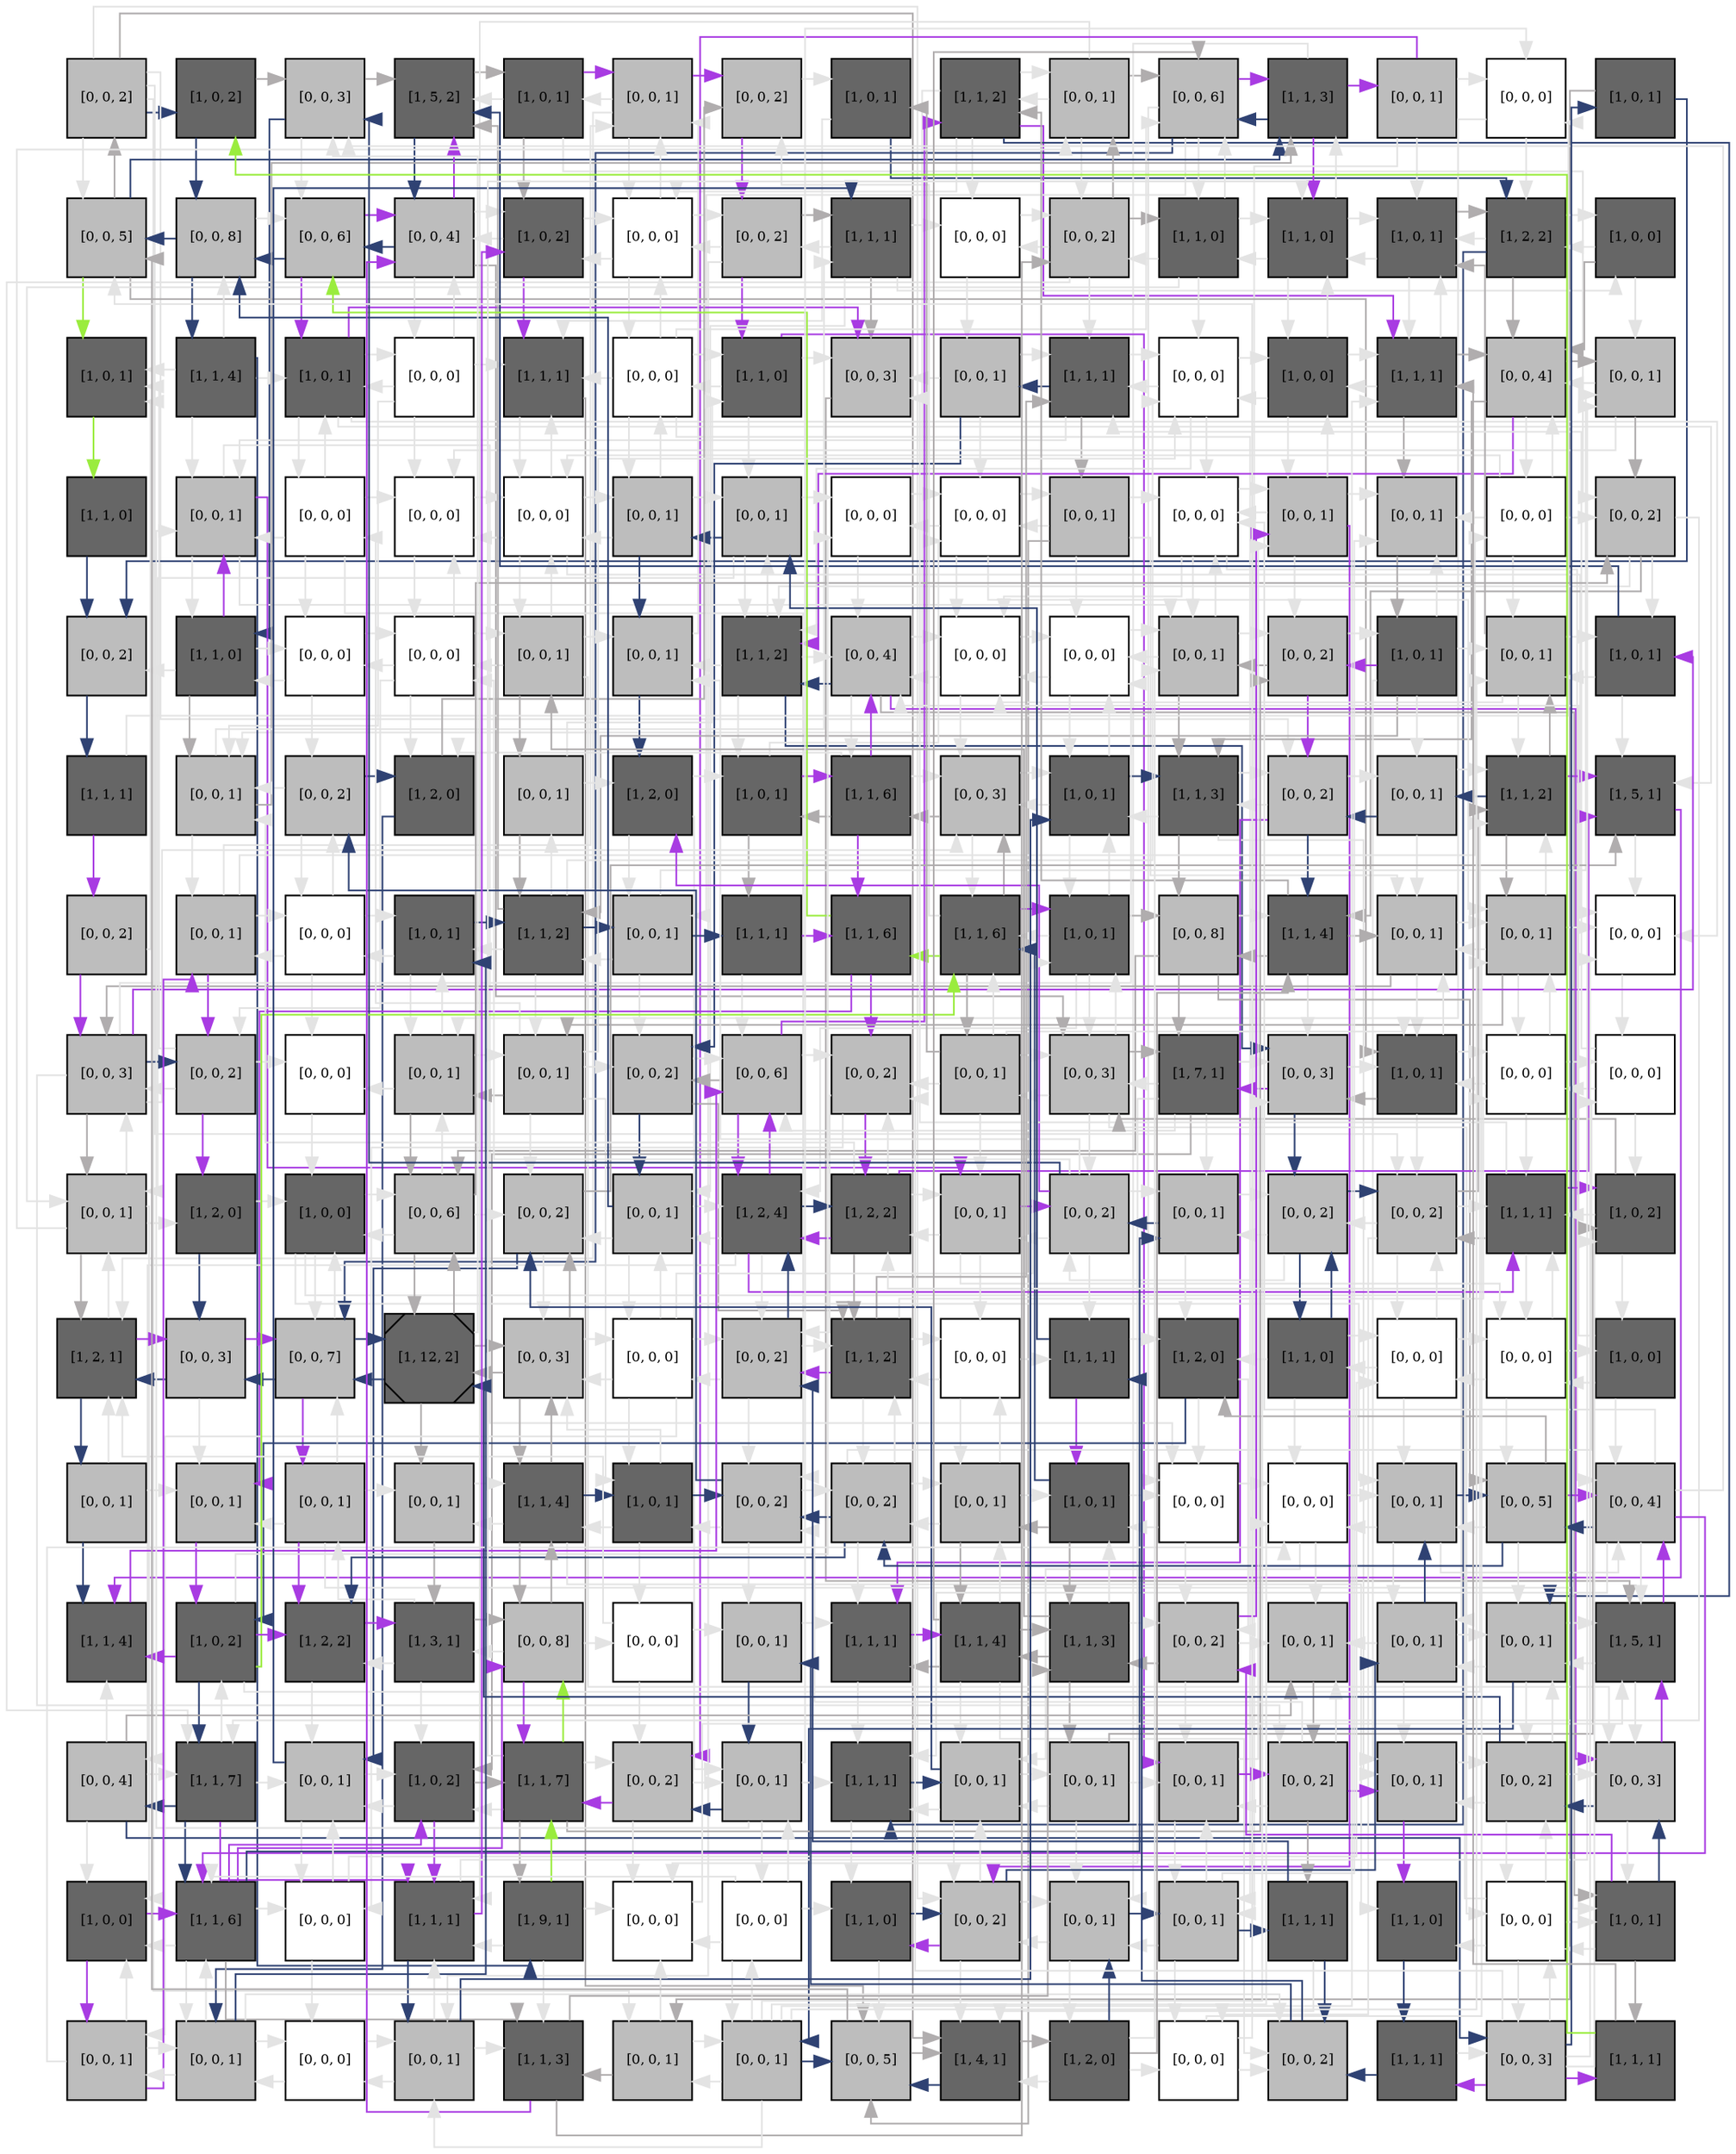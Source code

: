 digraph layout  {
rankdir=TB;
splines=ortho;
node [fixedsize=false, style=filled, width="0.6"];
edge [constraint=false];
0 [fillcolor="#bdbdbd", fontsize=8, label="[0, 0, 2]", shape=square, tooltip="name: None,\nin_degree: 1,\nout_degree: 7"];
1 [fillcolor="#666666", fontsize=8, label="[1, 0, 2]", shape=square, tooltip="name:  RedActinDyn ,\nin_degree: 2,\nout_degree: 2"];
2 [fillcolor="#bdbdbd", fontsize=8, label="[0, 0, 3]", shape=square, tooltip="name: None,\nin_degree: 4,\nout_degree: 3"];
3 [fillcolor="#666666", fontsize=8, label="[1, 5, 2]", shape=square, tooltip="name:  MT-Frag ,\nin_degree: 5,\nout_degree: 2"];
4 [fillcolor="#666666", fontsize=8, label="[1, 0, 1]", shape=square, tooltip="name:  Mating ,\nin_degree: 2,\nout_degree: 4"];
5 [fillcolor="#bdbdbd", fontsize=8, label="[0, 0, 1]", shape=square, tooltip="name: None,\nin_degree: 4,\nout_degree: 4"];
6 [fillcolor="#bdbdbd", fontsize=8, label="[0, 0, 2]", shape=square, tooltip="name: None,\nin_degree: 3,\nout_degree: 2"];
7 [fillcolor="#666666", fontsize=8, label="[1, 0, 1]", shape=square, tooltip="name:  MG2 ,\nin_degree: 2,\nout_degree: 2"];
8 [fillcolor="#666666", fontsize=8, label="[1, 1, 2]", shape=square, tooltip="name:  SDP1 ,\nin_degree: 3,\nout_degree: 6"];
9 [fillcolor="#bdbdbd", fontsize=8, label="[0, 0, 1]", shape=square, tooltip="name: None,\nin_degree: 3,\nout_degree: 4"];
10 [fillcolor="#bdbdbd", fontsize=8, label="[0, 0, 6]", shape=square, tooltip="name: None,\nin_degree: 5,\nout_degree: 5"];
11 [fillcolor="#666666", fontsize=8, label="[1, 1, 3]", shape=square, tooltip="name:  BIR1 ,\nin_degree: 4,\nout_degree: 4"];
12 [fillcolor="#bdbdbd", fontsize=8, label="[0, 0, 1]", shape=square, tooltip="name: None,\nin_degree: 1,\nout_degree: 4"];
13 [fillcolor="#FFFFFF", fontsize=8, label="[0, 0, 0]", shape=square, tooltip="name: None,\nin_degree: 3,\nout_degree: 2"];
14 [fillcolor="#666666", fontsize=8, label="[1, 0, 1]", shape=square, tooltip="name:  Adozelesin ,\nin_degree: 1,\nout_degree: 2"];
15 [fillcolor="#bdbdbd", fontsize=8, label="[0, 0, 5]", shape=square, tooltip="name: None,\nin_degree: 4,\nout_degree: 4"];
16 [fillcolor="#bdbdbd", fontsize=8, label="[0, 0, 8]", shape=square, tooltip="name: None,\nin_degree: 4,\nout_degree: 3"];
17 [fillcolor="#bdbdbd", fontsize=8, label="[0, 0, 6]", shape=square, tooltip="name: None,\nin_degree: 4,\nout_degree: 3"];
18 [fillcolor="#bdbdbd", fontsize=8, label="[0, 0, 4]", shape=square, tooltip="name: None,\nin_degree: 5,\nout_degree: 5"];
19 [fillcolor="#666666", fontsize=8, label="[1, 0, 2]", shape=square, tooltip="name: AceticAcid,\nin_degree: 4,\nout_degree: 3"];
20 [fillcolor="#FFFFFF", fontsize=8, label="[0, 0, 0]", shape=square, tooltip="name: None,\nin_degree: 5,\nout_degree: 4"];
21 [fillcolor="#bdbdbd", fontsize=8, label="[0, 0, 2]", shape=square, tooltip="name: None,\nin_degree: 3,\nout_degree: 4"];
22 [fillcolor="#666666", fontsize=8, label="[1, 1, 1]", shape=square, tooltip="name:  Tat-D ,\nin_degree: 3,\nout_degree: 5"];
23 [fillcolor="#FFFFFF", fontsize=8, label="[0, 0, 0]", shape=square, tooltip="name: None,\nin_degree: 3,\nout_degree: 2"];
24 [fillcolor="#bdbdbd", fontsize=8, label="[0, 0, 2]", shape=square, tooltip="name: None,\nin_degree: 4,\nout_degree: 5"];
25 [fillcolor="#666666", fontsize=8, label="[1, 1, 0]", shape=square, tooltip="name:  SVF1 ,\nin_degree: 3,\nout_degree: 5"];
26 [fillcolor="#666666", fontsize=8, label="[1, 1, 0]", shape=square, tooltip="name:  Protosom ,\nin_degree: 5,\nout_degree: 4"];
27 [fillcolor="#666666", fontsize=8, label="[1, 0, 1]", shape=square, tooltip="name: Mating,\nin_degree: 5,\nout_degree: 3"];
28 [fillcolor="#666666", fontsize=8, label="[1, 2, 2]", shape=square, tooltip="name:  STM1-NUC ,\nin_degree: 4,\nout_degree: 4"];
29 [fillcolor="#666666", fontsize=8, label="[1, 0, 0]", shape=square, tooltip="name:  Salt ,\nin_degree: 2,\nout_degree: 3"];
30 [fillcolor="#666666", fontsize=8, label="[1, 0, 1]", shape=square, tooltip="name: H2O2,\nin_degree: 4,\nout_degree: 1"];
31 [fillcolor="#666666", fontsize=8, label="[1, 1, 4]", shape=square, tooltip="name:  HOS3 ,\nin_degree: 1,\nout_degree: 5"];
32 [fillcolor="#666666", fontsize=8, label="[1, 0, 1]", shape=square, tooltip="name: Heat,\nin_degree: 4,\nout_degree: 5"];
33 [fillcolor="#FFFFFF", fontsize=8, label="[0, 0, 0]", shape=square, tooltip="name: None,\nin_degree: 2,\nout_degree: 5"];
34 [fillcolor="#666666", fontsize=8, label="[1, 1, 1]", shape=square, tooltip="name:  SRO7 ,\nin_degree: 5,\nout_degree: 2"];
35 [fillcolor="#FFFFFF", fontsize=8, label="[0, 0, 0]", shape=square, tooltip="name: None,\nin_degree: 3,\nout_degree: 6"];
36 [fillcolor="#666666", fontsize=8, label="[1, 1, 0]", shape=square, tooltip="name:  MAPK ,\nin_degree: 3,\nout_degree: 4"];
37 [fillcolor="#bdbdbd", fontsize=8, label="[0, 0, 3]", shape=square, tooltip="name: None,\nin_degree: 5,\nout_degree: 1"];
38 [fillcolor="#bdbdbd", fontsize=8, label="[0, 0, 1]", shape=square, tooltip="name: None,\nin_degree: 2,\nout_degree: 4"];
39 [fillcolor="#666666", fontsize=8, label="[1, 1, 1]", shape=square, tooltip="name:  POR1-2 ,\nin_degree: 5,\nout_degree: 4"];
40 [fillcolor="#FFFFFF", fontsize=8, label="[0, 0, 0]", shape=square, tooltip="name: None,\nin_degree: 5,\nout_degree: 4"];
41 [fillcolor="#666666", fontsize=8, label="[1, 0, 0]", shape=square, tooltip="name: MG2,\nin_degree: 4,\nout_degree: 4"];
42 [fillcolor="#666666", fontsize=8, label="[1, 1, 1]", shape=square, tooltip="name:  MSN2-4 ,\nin_degree: 5,\nout_degree: 4"];
43 [fillcolor="#bdbdbd", fontsize=8, label="[0, 0, 4]", shape=square, tooltip="name: None,\nin_degree: 5,\nout_degree: 4"];
44 [fillcolor="#bdbdbd", fontsize=8, label="[0, 0, 1]", shape=square, tooltip="name: None,\nin_degree: 4,\nout_degree: 3"];
45 [fillcolor="#666666", fontsize=8, label="[1, 1, 0]", shape=square, tooltip="name:  MCD1-MT ,\nin_degree: 1,\nout_degree: 1"];
46 [fillcolor="#bdbdbd", fontsize=8, label="[0, 0, 1]", shape=square, tooltip="name: None,\nin_degree: 5,\nout_degree: 4"];
47 [fillcolor="#FFFFFF", fontsize=8, label="[0, 0, 0]", shape=square, tooltip="name: None,\nin_degree: 2,\nout_degree: 5"];
48 [fillcolor="#FFFFFF", fontsize=8, label="[0, 0, 0]", shape=square, tooltip="name: None,\nin_degree: 5,\nout_degree: 2"];
49 [fillcolor="#FFFFFF", fontsize=8, label="[0, 0, 0]", shape=square, tooltip="name: None,\nin_degree: 5,\nout_degree: 5"];
50 [fillcolor="#bdbdbd", fontsize=8, label="[0, 0, 1]", shape=square, tooltip="name: None,\nin_degree: 3,\nout_degree: 4"];
51 [fillcolor="#bdbdbd", fontsize=8, label="[0, 0, 1]", shape=square, tooltip="name: None,\nin_degree: 4,\nout_degree: 4"];
52 [fillcolor="#FFFFFF", fontsize=8, label="[0, 0, 0]", shape=square, tooltip="name: None,\nin_degree: 3,\nout_degree: 2"];
53 [fillcolor="#FFFFFF", fontsize=8, label="[0, 0, 0]", shape=square, tooltip="name: None,\nin_degree: 4,\nout_degree: 4"];
54 [fillcolor="#bdbdbd", fontsize=8, label="[0, 0, 1]", shape=square, tooltip="name: None,\nin_degree: 2,\nout_degree: 5"];
55 [fillcolor="#FFFFFF", fontsize=8, label="[0, 0, 0]", shape=square, tooltip="name: None,\nin_degree: 5,\nout_degree: 4"];
56 [fillcolor="#bdbdbd", fontsize=8, label="[0, 0, 1]", shape=square, tooltip="name: None,\nin_degree: 4,\nout_degree: 5"];
57 [fillcolor="#bdbdbd", fontsize=8, label="[0, 0, 1]", shape=square, tooltip="name: None,\nin_degree: 5,\nout_degree: 1"];
58 [fillcolor="#FFFFFF", fontsize=8, label="[0, 0, 0]", shape=square, tooltip="name: None,\nin_degree: 2,\nout_degree: 5"];
59 [fillcolor="#bdbdbd", fontsize=8, label="[0, 0, 2]", shape=square, tooltip="name: None,\nin_degree: 4,\nout_degree: 4"];
60 [fillcolor="#bdbdbd", fontsize=8, label="[0, 0, 2]", shape=square, tooltip="name: None,\nin_degree: 3,\nout_degree: 1"];
61 [fillcolor="#666666", fontsize=8, label="[1, 1, 0]", shape=square, tooltip="name:  NDI1 ,\nin_degree: 3,\nout_degree: 4"];
62 [fillcolor="#FFFFFF", fontsize=8, label="[0, 0, 0]", shape=square, tooltip="name: None,\nin_degree: 3,\nout_degree: 3"];
63 [fillcolor="#FFFFFF", fontsize=8, label="[0, 0, 0]", shape=square, tooltip="name: None,\nin_degree: 4,\nout_degree: 5"];
64 [fillcolor="#bdbdbd", fontsize=8, label="[0, 0, 1]", shape=square, tooltip="name: None,\nin_degree: 3,\nout_degree: 5"];
65 [fillcolor="#bdbdbd", fontsize=8, label="[0, 0, 1]", shape=square, tooltip="name: None,\nin_degree: 4,\nout_degree: 2"];
66 [fillcolor="#666666", fontsize=8, label="[1, 1, 2]", shape=square, tooltip="name:  MCD1-NUC ,\nin_degree: 5,\nout_degree: 5"];
67 [fillcolor="#bdbdbd", fontsize=8, label="[0, 0, 4]", shape=square, tooltip="name: None,\nin_degree: 5,\nout_degree: 5"];
68 [fillcolor="#FFFFFF", fontsize=8, label="[0, 0, 0]", shape=square, tooltip="name: None,\nin_degree: 5,\nout_degree: 3"];
69 [fillcolor="#FFFFFF", fontsize=8, label="[0, 0, 0]", shape=square, tooltip="name: None,\nin_degree: 5,\nout_degree: 3"];
70 [fillcolor="#bdbdbd", fontsize=8, label="[0, 0, 1]", shape=square, tooltip="name: None,\nin_degree: 5,\nout_degree: 4"];
71 [fillcolor="#bdbdbd", fontsize=8, label="[0, 0, 2]", shape=square, tooltip="name: None,\nin_degree: 4,\nout_degree: 3"];
72 [fillcolor="#666666", fontsize=8, label="[1, 0, 1]", shape=square, tooltip="name:  AbnormalTelomer ,\nin_degree: 2,\nout_degree: 6"];
73 [fillcolor="#bdbdbd", fontsize=8, label="[0, 0, 1]", shape=square, tooltip="name: None,\nin_degree: 5,\nout_degree: 4"];
74 [fillcolor="#666666", fontsize=8, label="[1, 0, 1]", shape=square, tooltip="name:  CPR3 ,\nin_degree: 3,\nout_degree: 3"];
75 [fillcolor="#666666", fontsize=8, label="[1, 1, 1]", shape=square, tooltip="name:  MDV1 ,\nin_degree: 1,\nout_degree: 2"];
76 [fillcolor="#bdbdbd", fontsize=8, label="[0, 0, 1]", shape=square, tooltip="name: None,\nin_degree: 5,\nout_degree: 3"];
77 [fillcolor="#bdbdbd", fontsize=8, label="[0, 0, 2]", shape=square, tooltip="name: None,\nin_degree: 3,\nout_degree: 3"];
78 [fillcolor="#666666", fontsize=8, label="[1, 2, 0]", shape=square, tooltip="name:  RLM1 ,\nin_degree: 3,\nout_degree: 2"];
79 [fillcolor="#bdbdbd", fontsize=8, label="[0, 0, 1]", shape=square, tooltip="name: None,\nin_degree: 2,\nout_degree: 3"];
80 [fillcolor="#666666", fontsize=8, label="[1, 2, 0]", shape=square, tooltip="name:  ROS-MT ,\nin_degree: 3,\nout_degree: 3"];
81 [fillcolor="#666666", fontsize=8, label="[1, 0, 1]", shape=square, tooltip="name:  Heat ,\nin_degree: 3,\nout_degree: 3"];
82 [fillcolor="#666666", fontsize=8, label="[1, 1, 6]", shape=square, tooltip="name:  KAP123 ,\nin_degree: 3,\nout_degree: 5"];
83 [fillcolor="#bdbdbd", fontsize=8, label="[0, 0, 3]", shape=square, tooltip="name: None,\nin_degree: 5,\nout_degree: 3"];
84 [fillcolor="#666666", fontsize=8, label="[1, 0, 1]", shape=square, tooltip="name: Stress,\nin_degree: 5,\nout_degree: 4"];
85 [fillcolor="#666666", fontsize=8, label="[1, 1, 3]", shape=square, tooltip="name:  HOG1-Dep ,\nin_degree: 4,\nout_degree: 4"];
86 [fillcolor="#bdbdbd", fontsize=8, label="[0, 0, 2]", shape=square, tooltip="name: None,\nin_degree: 4,\nout_degree: 4"];
87 [fillcolor="#bdbdbd", fontsize=8, label="[0, 0, 1]", shape=square, tooltip="name: None,\nin_degree: 3,\nout_degree: 3"];
88 [fillcolor="#666666", fontsize=8, label="[1, 1, 2]", shape=square, tooltip="name:  CDC48 ,\nin_degree: 5,\nout_degree: 4"];
89 [fillcolor="#666666", fontsize=8, label="[1, 5, 1]", shape=square, tooltip="name:  H2B ,\nin_degree: 5,\nout_degree: 2"];
90 [fillcolor="#bdbdbd", fontsize=8, label="[0, 0, 2]", shape=square, tooltip="name: None,\nin_degree: 1,\nout_degree: 2"];
91 [fillcolor="#bdbdbd", fontsize=8, label="[0, 0, 1]", shape=square, tooltip="name: None,\nin_degree: 3,\nout_degree: 4"];
92 [fillcolor="#FFFFFF", fontsize=8, label="[0, 0, 0]", shape=square, tooltip="name: None,\nin_degree: 3,\nout_degree: 4"];
93 [fillcolor="#666666", fontsize=8, label="[1, 0, 1]", shape=square, tooltip="name: RedActinDyn,\nin_degree: 4,\nout_degree: 3"];
94 [fillcolor="#666666", fontsize=8, label="[1, 1, 2]", shape=square, tooltip="name:  RPD3 ,\nin_degree: 4,\nout_degree: 6"];
95 [fillcolor="#bdbdbd", fontsize=8, label="[0, 0, 1]", shape=square, tooltip="name: None,\nin_degree: 3,\nout_degree: 4"];
96 [fillcolor="#666666", fontsize=8, label="[1, 1, 1]", shape=square, tooltip="name:  DRE2_TAH18 ,\nin_degree: 2,\nout_degree: 2"];
97 [fillcolor="#666666", fontsize=8, label="[1, 1, 6]", shape=square, tooltip="name:  PTP2 ,\nin_degree: 3,\nout_degree: 3"];
98 [fillcolor="#666666", fontsize=8, label="[1, 1, 6]", shape=square, tooltip="name:  ESP1 ,\nin_degree: 5,\nout_degree: 5"];
99 [fillcolor="#666666", fontsize=8, label="[1, 0, 1]", shape=square, tooltip="name:  CU2 ,\nin_degree: 4,\nout_degree: 5"];
100 [fillcolor="#bdbdbd", fontsize=8, label="[0, 0, 8]", shape=square, tooltip="name: None,\nin_degree: 3,\nout_degree: 4"];
101 [fillcolor="#666666", fontsize=8, label="[1, 1, 4]", shape=square, tooltip="name:  NMA111-NUC ,\nin_degree: 4,\nout_degree: 4"];
102 [fillcolor="#bdbdbd", fontsize=8, label="[0, 0, 1]", shape=square, tooltip="name: None,\nin_degree: 5,\nout_degree: 3"];
103 [fillcolor="#bdbdbd", fontsize=8, label="[0, 0, 1]", shape=square, tooltip="name: None,\nin_degree: 5,\nout_degree: 5"];
104 [fillcolor="#FFFFFF", fontsize=8, label="[0, 0, 0]", shape=square, tooltip="name: None,\nin_degree: 5,\nout_degree: 1"];
105 [fillcolor="#bdbdbd", fontsize=8, label="[0, 0, 3]", shape=square, tooltip="name: None,\nin_degree: 4,\nout_degree: 6"];
106 [fillcolor="#bdbdbd", fontsize=8, label="[0, 0, 2]", shape=square, tooltip="name: None,\nin_degree: 3,\nout_degree: 4"];
107 [fillcolor="#FFFFFF", fontsize=8, label="[0, 0, 0]", shape=square, tooltip="name: None,\nin_degree: 3,\nout_degree: 1"];
108 [fillcolor="#bdbdbd", fontsize=8, label="[0, 0, 1]", shape=square, tooltip="name: None,\nin_degree: 4,\nout_degree: 4"];
109 [fillcolor="#bdbdbd", fontsize=8, label="[0, 0, 1]", shape=square, tooltip="name: None,\nin_degree: 3,\nout_degree: 6"];
110 [fillcolor="#bdbdbd", fontsize=8, label="[0, 0, 2]", shape=square, tooltip="name: None,\nin_degree: 4,\nout_degree: 3"];
111 [fillcolor="#bdbdbd", fontsize=8, label="[0, 0, 6]", shape=square, tooltip="name: None,\nin_degree: 5,\nout_degree: 4"];
112 [fillcolor="#bdbdbd", fontsize=8, label="[0, 0, 2]", shape=square, tooltip="name: None,\nin_degree: 5,\nout_degree: 3"];
113 [fillcolor="#bdbdbd", fontsize=8, label="[0, 0, 1]", shape=square, tooltip="name: None,\nin_degree: 2,\nout_degree: 6"];
114 [fillcolor="#bdbdbd", fontsize=8, label="[0, 0, 3]", shape=square, tooltip="name: None,\nin_degree: 5,\nout_degree: 5"];
115 [fillcolor="#666666", fontsize=8, label="[1, 7, 1]", shape=square, tooltip="name:  YCA1 ,\nin_degree: 3,\nout_degree: 6"];
116 [fillcolor="#bdbdbd", fontsize=8, label="[0, 0, 3]", shape=square, tooltip="name: None,\nin_degree: 5,\nout_degree: 3"];
117 [fillcolor="#666666", fontsize=8, label="[1, 0, 1]", shape=square, tooltip="name: AbnormalTelomer,\nin_degree: 5,\nout_degree: 4"];
118 [fillcolor="#FFFFFF", fontsize=8, label="[0, 0, 0]", shape=square, tooltip="name: None,\nin_degree: 4,\nout_degree: 4"];
119 [fillcolor="#FFFFFF", fontsize=8, label="[0, 0, 0]", shape=square, tooltip="name: None,\nin_degree: 3,\nout_degree: 3"];
120 [fillcolor="#bdbdbd", fontsize=8, label="[0, 0, 1]", shape=square, tooltip="name: None,\nin_degree: 4,\nout_degree: 5"];
121 [fillcolor="#666666", fontsize=8, label="[1, 2, 0]", shape=square, tooltip="name:  CytC-MT ,\nin_degree: 2,\nout_degree: 2"];
122 [fillcolor="#666666", fontsize=8, label="[1, 0, 0]", shape=square, tooltip="name: HK,\nin_degree: 4,\nout_degree: 4"];
123 [fillcolor="#bdbdbd", fontsize=8, label="[0, 0, 6]", shape=square, tooltip="name: None,\nin_degree: 4,\nout_degree: 5"];
124 [fillcolor="#bdbdbd", fontsize=8, label="[0, 0, 2]", shape=square, tooltip="name: None,\nin_degree: 5,\nout_degree: 3"];
125 [fillcolor="#bdbdbd", fontsize=8, label="[0, 0, 1]", shape=square, tooltip="name: None,\nin_degree: 4,\nout_degree: 4"];
126 [fillcolor="#666666", fontsize=8, label="[1, 2, 4]", shape=square, tooltip="name:  CytC-CYT ,\nin_degree: 5,\nout_degree: 6"];
127 [fillcolor="#666666", fontsize=8, label="[1, 2, 2]", shape=square, tooltip="name:  PKA ,\nin_degree: 4,\nout_degree: 6"];
128 [fillcolor="#bdbdbd", fontsize=8, label="[0, 0, 1]", shape=square, tooltip="name: None,\nin_degree: 4,\nout_degree: 4"];
129 [fillcolor="#bdbdbd", fontsize=8, label="[0, 0, 2]", shape=square, tooltip="name: None,\nin_degree: 4,\nout_degree: 7"];
130 [fillcolor="#bdbdbd", fontsize=8, label="[0, 0, 1]", shape=square, tooltip="name: None,\nin_degree: 4,\nout_degree: 3"];
131 [fillcolor="#bdbdbd", fontsize=8, label="[0, 0, 2]", shape=square, tooltip="name: None,\nin_degree: 4,\nout_degree: 4"];
132 [fillcolor="#bdbdbd", fontsize=8, label="[0, 0, 2]", shape=square, tooltip="name: None,\nin_degree: 5,\nout_degree: 5"];
133 [fillcolor="#666666", fontsize=8, label="[1, 1, 1]", shape=square, tooltip="name:  STM1-CYT ,\nin_degree: 5,\nout_degree: 4"];
134 [fillcolor="#666666", fontsize=8, label="[1, 0, 2]", shape=square, tooltip="name: Adozelesin,\nin_degree: 4,\nout_degree: 3"];
135 [fillcolor="#666666", fontsize=8, label="[1, 2, 1]", shape=square, tooltip="name:  AdenylateCyclase ,\nin_degree: 5,\nout_degree: 3"];
136 [fillcolor="#bdbdbd", fontsize=8, label="[0, 0, 3]", shape=square, tooltip="name: None,\nin_degree: 3,\nout_degree: 3"];
137 [fillcolor="#bdbdbd", fontsize=8, label="[0, 0, 7]", shape=square, tooltip="name: None,\nin_degree: 5,\nout_degree: 4"];
138 [fillcolor="#666666", fontsize=8, label="[1, 12, 2]", shape=Msquare, tooltip="name:  ROS-CYT ,\nin_degree: 4,\nout_degree: 5"];
139 [fillcolor="#bdbdbd", fontsize=8, label="[0, 0, 3]", shape=square, tooltip="name: None,\nin_degree: 5,\nout_degree: 4"];
140 [fillcolor="#FFFFFF", fontsize=8, label="[0, 0, 0]", shape=square, tooltip="name: None,\nin_degree: 3,\nout_degree: 6"];
141 [fillcolor="#bdbdbd", fontsize=8, label="[0, 0, 2]", shape=square, tooltip="name: None,\nin_degree: 5,\nout_degree: 4"];
142 [fillcolor="#666666", fontsize=8, label="[1, 1, 2]", shape=square, tooltip="name:  NUC1-NUC ,\nin_degree: 5,\nout_degree: 5"];
143 [fillcolor="#FFFFFF", fontsize=8, label="[0, 0, 0]", shape=square, tooltip="name: None,\nin_degree: 3,\nout_degree: 3"];
144 [fillcolor="#666666", fontsize=8, label="[1, 1, 1]", shape=square, tooltip="name:  NUC1-MT ,\nin_degree: 3,\nout_degree: 3"];
145 [fillcolor="#666666", fontsize=8, label="[1, 2, 0]", shape=square, tooltip="name:  DNA-Frag ,\nin_degree: 4,\nout_degree: 3"];
146 [fillcolor="#666666", fontsize=8, label="[1, 1, 0]", shape=square, tooltip="name:  NMA111-CYT ,\nin_degree: 2,\nout_degree: 4"];
147 [fillcolor="#FFFFFF", fontsize=8, label="[0, 0, 0]", shape=square, tooltip="name: None,\nin_degree: 4,\nout_degree: 4"];
148 [fillcolor="#FFFFFF", fontsize=8, label="[0, 0, 0]", shape=square, tooltip="name: None,\nin_degree: 4,\nout_degree: 4"];
149 [fillcolor="#666666", fontsize=8, label="[1, 0, 0]", shape=square, tooltip="name: Salt,\nin_degree: 2,\nout_degree: 3"];
150 [fillcolor="#bdbdbd", fontsize=8, label="[0, 0, 1]", shape=square, tooltip="name: None,\nin_degree: 1,\nout_degree: 3"];
151 [fillcolor="#bdbdbd", fontsize=8, label="[0, 0, 1]", shape=square, tooltip="name: None,\nin_degree: 4,\nout_degree: 1"];
152 [fillcolor="#bdbdbd", fontsize=8, label="[0, 0, 1]", shape=square, tooltip="name: None,\nin_degree: 2,\nout_degree: 5"];
153 [fillcolor="#bdbdbd", fontsize=8, label="[0, 0, 1]", shape=square, tooltip="name: None,\nin_degree: 3,\nout_degree: 2"];
154 [fillcolor="#666666", fontsize=8, label="[1, 1, 4]", shape=square, tooltip="name:  AIF1-NUC ,\nin_degree: 4,\nout_degree: 5"];
155 [fillcolor="#666666", fontsize=8, label="[1, 0, 1]", shape=square, tooltip="name: CPR3,\nin_degree: 4,\nout_degree: 4"];
156 [fillcolor="#bdbdbd", fontsize=8, label="[0, 0, 2]", shape=square, tooltip="name: None,\nin_degree: 5,\nout_degree: 4"];
157 [fillcolor="#bdbdbd", fontsize=8, label="[0, 0, 2]", shape=square, tooltip="name: None,\nin_degree: 4,\nout_degree: 6"];
158 [fillcolor="#bdbdbd", fontsize=8, label="[0, 0, 1]", shape=square, tooltip="name: None,\nin_degree: 4,\nout_degree: 4"];
159 [fillcolor="#666666", fontsize=8, label="[1, 0, 1]", shape=square, tooltip="name:  H2O2 ,\nin_degree: 4,\nout_degree: 4"];
160 [fillcolor="#FFFFFF", fontsize=8, label="[0, 0, 0]", shape=square, tooltip="name: None,\nin_degree: 4,\nout_degree: 3"];
161 [fillcolor="#FFFFFF", fontsize=8, label="[0, 0, 0]", shape=square, tooltip="name: None,\nin_degree: 5,\nout_degree: 3"];
162 [fillcolor="#bdbdbd", fontsize=8, label="[0, 0, 1]", shape=square, tooltip="name: None,\nin_degree: 5,\nout_degree: 4"];
163 [fillcolor="#bdbdbd", fontsize=8, label="[0, 0, 5]", shape=square, tooltip="name: None,\nin_degree: 4,\nout_degree: 5"];
164 [fillcolor="#bdbdbd", fontsize=8, label="[0, 0, 4]", shape=square, tooltip="name: None,\nin_degree: 5,\nout_degree: 6"];
165 [fillcolor="#666666", fontsize=8, label="[1, 1, 4]", shape=square, tooltip="name:  MMI1 ,\nin_degree: 4,\nout_degree: 1"];
166 [fillcolor="#666666", fontsize=8, label="[1, 0, 2]", shape=square, tooltip="name:  HK ,\nin_degree: 3,\nout_degree: 6"];
167 [fillcolor="#666666", fontsize=8, label="[1, 2, 2]", shape=square, tooltip="name:  CAMP ,\nin_degree: 4,\nout_degree: 2"];
168 [fillcolor="#666666", fontsize=8, label="[1, 3, 1]", shape=square, tooltip="name:  HOG1 ,\nin_degree: 3,\nout_degree: 4"];
169 [fillcolor="#bdbdbd", fontsize=8, label="[0, 0, 8]", shape=square, tooltip="name: None,\nin_degree: 4,\nout_degree: 4"];
170 [fillcolor="#FFFFFF", fontsize=8, label="[0, 0, 0]", shape=square, tooltip="name: None,\nin_degree: 2,\nout_degree: 3"];
171 [fillcolor="#bdbdbd", fontsize=8, label="[0, 0, 1]", shape=square, tooltip="name: None,\nin_degree: 3,\nout_degree: 2"];
172 [fillcolor="#666666", fontsize=8, label="[1, 1, 1]", shape=square, tooltip="name:  CDC6 ,\nin_degree: 4,\nout_degree: 2"];
173 [fillcolor="#666666", fontsize=8, label="[1, 1, 4]", shape=square, tooltip="name:  MEC1 ,\nin_degree: 3,\nout_degree: 6"];
174 [fillcolor="#666666", fontsize=8, label="[1, 1, 3]", shape=square, tooltip="name:  SOD1 ,\nin_degree: 4,\nout_degree: 5"];
175 [fillcolor="#bdbdbd", fontsize=8, label="[0, 0, 2]", shape=square, tooltip="name: None,\nin_degree: 4,\nout_degree: 4"];
176 [fillcolor="#bdbdbd", fontsize=8, label="[0, 0, 1]", shape=square, tooltip="name: None,\nin_degree: 5,\nout_degree: 1"];
177 [fillcolor="#bdbdbd", fontsize=8, label="[0, 0, 1]", shape=square, tooltip="name: None,\nin_degree: 4,\nout_degree: 4"];
178 [fillcolor="#bdbdbd", fontsize=8, label="[0, 0, 1]", shape=square, tooltip="name: None,\nin_degree: 5,\nout_degree: 4"];
179 [fillcolor="#666666", fontsize=8, label="[1, 5, 1]", shape=square, tooltip="name:  SLT2 ,\nin_degree: 5,\nout_degree: 3"];
180 [fillcolor="#bdbdbd", fontsize=8, label="[0, 0, 4]", shape=square, tooltip="name: None,\nin_degree: 2,\nout_degree: 5"];
181 [fillcolor="#666666", fontsize=8, label="[1, 1, 7]", shape=square, tooltip="name:  FIS1 ,\nin_degree: 4,\nout_degree: 5"];
182 [fillcolor="#bdbdbd", fontsize=8, label="[0, 0, 1]", shape=square, tooltip="name: None,\nin_degree: 5,\nout_degree: 3"];
183 [fillcolor="#666666", fontsize=8, label="[1, 0, 2]", shape=square, tooltip="name: CU2,\nin_degree: 5,\nout_degree: 3"];
184 [fillcolor="#666666", fontsize=8, label="[1, 1, 7]", shape=square, tooltip="name:  STE20-NUC ,\nin_degree: 4,\nout_degree: 6"];
185 [fillcolor="#bdbdbd", fontsize=8, label="[0, 0, 2]", shape=square, tooltip="name: None,\nin_degree: 4,\nout_degree: 3"];
186 [fillcolor="#bdbdbd", fontsize=8, label="[0, 0, 1]", shape=square, tooltip="name: None,\nin_degree: 4,\nout_degree: 5"];
187 [fillcolor="#666666", fontsize=8, label="[1, 1, 1]", shape=square, tooltip="name:  FVY10 ,\nin_degree: 5,\nout_degree: 2"];
188 [fillcolor="#bdbdbd", fontsize=8, label="[0, 0, 1]", shape=square, tooltip="name: None,\nin_degree: 5,\nout_degree: 4"];
189 [fillcolor="#bdbdbd", fontsize=8, label="[0, 0, 1]", shape=square, tooltip="name: None,\nin_degree: 2,\nout_degree: 4"];
190 [fillcolor="#bdbdbd", fontsize=8, label="[0, 0, 1]", shape=square, tooltip="name: None,\nin_degree: 5,\nout_degree: 3"];
191 [fillcolor="#bdbdbd", fontsize=8, label="[0, 0, 2]", shape=square, tooltip="name: None,\nin_degree: 3,\nout_degree: 5"];
192 [fillcolor="#bdbdbd", fontsize=8, label="[0, 0, 1]", shape=square, tooltip="name: None,\nin_degree: 5,\nout_degree: 2"];
193 [fillcolor="#bdbdbd", fontsize=8, label="[0, 0, 2]", shape=square, tooltip="name: None,\nin_degree: 4,\nout_degree: 5"];
194 [fillcolor="#bdbdbd", fontsize=8, label="[0, 0, 3]", shape=square, tooltip="name: None,\nin_degree: 5,\nout_degree: 3"];
195 [fillcolor="#666666", fontsize=8, label="[1, 0, 0]", shape=square, tooltip="name:  AceticAcid ,\nin_degree: 4,\nout_degree: 2"];
196 [fillcolor="#666666", fontsize=8, label="[1, 1, 6]", shape=square, tooltip="name:  PTP3 ,\nin_degree: 5,\nout_degree: 7"];
197 [fillcolor="#FFFFFF", fontsize=8, label="[0, 0, 0]", shape=square, tooltip="name: None,\nin_degree: 3,\nout_degree: 3"];
198 [fillcolor="#666666", fontsize=8, label="[1, 1, 1]", shape=square, tooltip="name:  DesCyclinCCDK8 ,\nin_degree: 5,\nout_degree: 3"];
199 [fillcolor="#666666", fontsize=8, label="[1, 9, 1]", shape=square, tooltip="name:  Apoptosis ,\nin_degree: 2,\nout_degree: 4"];
200 [fillcolor="#FFFFFF", fontsize=8, label="[0, 0, 0]", shape=square, tooltip="name: None,\nin_degree: 5,\nout_degree: 1"];
201 [fillcolor="#FFFFFF", fontsize=8, label="[0, 0, 0]", shape=square, tooltip="name: None,\nin_degree: 2,\nout_degree: 5"];
202 [fillcolor="#666666", fontsize=8, label="[1, 1, 0]", shape=square, tooltip="name:  TOR1 ,\nin_degree: 3,\nout_degree: 2"];
203 [fillcolor="#bdbdbd", fontsize=8, label="[0, 0, 2]", shape=square, tooltip="name: None,\nin_degree: 5,\nout_degree: 5"];
204 [fillcolor="#bdbdbd", fontsize=8, label="[0, 0, 1]", shape=square, tooltip="name: None,\nin_degree: 5,\nout_degree: 3"];
205 [fillcolor="#bdbdbd", fontsize=8, label="[0, 0, 1]", shape=square, tooltip="name: None,\nin_degree: 4,\nout_degree: 5"];
206 [fillcolor="#666666", fontsize=8, label="[1, 1, 1]", shape=square, tooltip="name:  SOD2 ,\nin_degree: 2,\nout_degree: 3"];
207 [fillcolor="#666666", fontsize=8, label="[1, 1, 0]", shape=square, tooltip="name:  STE20-CYT ,\nin_degree: 3,\nout_degree: 1"];
208 [fillcolor="#FFFFFF", fontsize=8, label="[0, 0, 0]", shape=square, tooltip="name: None,\nin_degree: 4,\nout_degree: 5"];
209 [fillcolor="#666666", fontsize=8, label="[1, 0, 1]", shape=square, tooltip="name:  Stress ,\nin_degree: 4,\nout_degree: 4"];
210 [fillcolor="#bdbdbd", fontsize=8, label="[0, 0, 1]", shape=square, tooltip="name: None,\nin_degree: 3,\nout_degree: 4"];
211 [fillcolor="#bdbdbd", fontsize=8, label="[0, 0, 1]", shape=square, tooltip="name: None,\nin_degree: 4,\nout_degree: 5"];
212 [fillcolor="#FFFFFF", fontsize=8, label="[0, 0, 0]", shape=square, tooltip="name: None,\nin_degree: 3,\nout_degree: 2"];
213 [fillcolor="#bdbdbd", fontsize=8, label="[0, 0, 1]", shape=square, tooltip="name: None,\nin_degree: 4,\nout_degree: 4"];
214 [fillcolor="#666666", fontsize=8, label="[1, 1, 3]", shape=square, tooltip="name:  EMC4 ,\nin_degree: 4,\nout_degree: 3"];
215 [fillcolor="#bdbdbd", fontsize=8, label="[0, 0, 1]", shape=square, tooltip="name: None,\nin_degree: 3,\nout_degree: 3"];
216 [fillcolor="#bdbdbd", fontsize=8, label="[0, 0, 1]", shape=square, tooltip="name: None,\nin_degree: 3,\nout_degree: 8"];
217 [fillcolor="#bdbdbd", fontsize=8, label="[0, 0, 5]", shape=square, tooltip="name: None,\nin_degree: 5,\nout_degree: 2"];
218 [fillcolor="#666666", fontsize=8, label="[1, 4, 1]", shape=square, tooltip="name:  MT-ALT ,\nin_degree: 5,\nout_degree: 2"];
219 [fillcolor="#666666", fontsize=8, label="[1, 2, 0]", shape=square, tooltip="name:  RAS2 ,\nin_degree: 2,\nout_degree: 5"];
220 [fillcolor="#FFFFFF", fontsize=8, label="[0, 0, 0]", shape=square, tooltip="name: None,\nin_degree: 3,\nout_degree: 3"];
221 [fillcolor="#bdbdbd", fontsize=8, label="[0, 0, 2]", shape=square, tooltip="name: None,\nin_degree: 5,\nout_degree: 2"];
222 [fillcolor="#666666", fontsize=8, label="[1, 1, 1]", shape=square, tooltip="name:  SNO1 ,\nin_degree: 2,\nout_degree: 2"];
223 [fillcolor="#bdbdbd", fontsize=8, label="[0, 0, 3]", shape=square, tooltip="name: None,\nin_degree: 3,\nout_degree: 7"];
224 [fillcolor="#666666", fontsize=8, label="[1, 1, 1]", shape=square, tooltip="name:  AIF1-MT ,\nin_degree: 2,\nout_degree: 2"];
0 -> 1  [color="#2F4273", style="penwidth(0.1)", tooltip="218( MT-ALT ) to 3( MT-Frag )", weight=1];
0 -> 15  [color=grey89, style="penwidth(0.1)", tooltip=" ", weight=1];
0 -> 215  [color=grey89, style="penwidth(0.1)", tooltip=" ", weight=1];
0 -> 86  [color=grey89, style="penwidth(0.1)", tooltip=" ", weight=1];
0 -> 132  [color=grey89, style="penwidth(0.1)", tooltip=" ", weight=1];
0 -> 218  [color="#B0ADAE", style="penwidth(0.1)", tooltip="1( RedActinDyn ) to 219( RAS2 )", weight=1];
0 -> 203  [color=grey89, style="penwidth(0.1)", tooltip=" ", weight=1];
1 -> 2  [color="#B0ADAE", style="penwidth(0.1)", tooltip="1( RedActinDyn ) to 115( YCA1 )", weight=1];
1 -> 16  [color="#2F4273", style="penwidth(0.1)", tooltip="1( RedActinDyn ) to 138( ROS-CYT )", weight=1];
2 -> 3  [color="#B0ADAE", style="penwidth(0.1)", tooltip="1( RedActinDyn ) to 115( YCA1 )", weight=1];
2 -> 17  [color=grey89, style="penwidth(0.1)", tooltip=" ", weight=1];
2 -> 61  [color="#2F4273", style="penwidth(0.1)", tooltip="166( HK ) to 61( NDI1 )", weight=1];
3 -> 4  [color="#B0ADAE", style="penwidth(0.1)", tooltip="3( MT-Frag ) to 218( MT-ALT )", weight=1];
3 -> 18  [color="#2F4273", style="penwidth(0.1)", tooltip="74( CPR3 ) to 199( Apoptosis )", weight=1];
4 -> 3  [color=grey89, style="penwidth(0.1)", tooltip=" ", weight=1];
4 -> 5  [color="#A83BE2", style="penwidth(0.1)", tooltip="4( Mating ) to 36( MAPK )", weight=1];
4 -> 19  [color="#B0ADAE", style="penwidth(0.1)", tooltip="3( MT-Frag ) to 218( MT-ALT )", weight=1];
4 -> 59  [color=grey89, style="penwidth(0.1)", tooltip=" ", weight=1];
5 -> 4  [color=grey89, style="penwidth(0.1)", tooltip=" ", weight=1];
5 -> 6  [color="#A83BE2", style="penwidth(0.1)", tooltip="4( Mating ) to 36( MAPK )", weight=1];
5 -> 20  [color=grey89, style="penwidth(0.1)", tooltip=" ", weight=1];
5 -> 135  [color=grey89, style="penwidth(0.1)", tooltip=" ", weight=1];
6 -> 7  [color=grey89, style="penwidth(0.1)", tooltip=" ", weight=1];
6 -> 21  [color="#A83BE2", style="penwidth(0.1)", tooltip="4( Mating ) to 36( MAPK )", weight=1];
7 -> 34  [color=grey89, style="penwidth(0.1)", tooltip=" ", weight=1];
7 -> 28  [color="#2F4273", style="penwidth(0.1)", tooltip="7( MG2 ) to 22( Tat-D )", weight=1];
8 -> 9  [color=grey89, style="penwidth(0.1)", tooltip=" ", weight=1];
8 -> 23  [color=grey89, style="penwidth(0.1)", tooltip=" ", weight=1];
8 -> 178  [color="#2F4273", style="penwidth(0.1)", tooltip="165( MMI1 ) to 218( MT-ALT )", weight=1];
8 -> 20  [color=grey89, style="penwidth(0.1)", tooltip=" ", weight=1];
8 -> 42  [color="#A83BE2", style="penwidth(0.1)", tooltip="127( PKA ) to 42( MSN2-4 )", weight=1];
8 -> 76  [color=grey89, style="penwidth(0.1)", tooltip=" ", weight=1];
9 -> 8  [color=grey89, style="penwidth(0.1)", tooltip=" ", weight=1];
9 -> 10  [color="#B0ADAE", style="penwidth(0.1)", tooltip="214( EMC4 ) to 138( ROS-CYT )", weight=1];
9 -> 24  [color=grey89, style="penwidth(0.1)", tooltip=" ", weight=1];
9 -> 198  [color=grey89, style="penwidth(0.1)", tooltip=" ", weight=1];
10 -> 11  [color="#A83BE2", style="penwidth(0.1)", tooltip="172( CDC6 ) to 26( Protosom )", weight=1];
10 -> 25  [color=grey89, style="penwidth(0.1)", tooltip=" ", weight=1];
10 -> 160  [color=grey89, style="penwidth(0.1)", tooltip=" ", weight=1];
10 -> 95  [color=grey89, style="penwidth(0.1)", tooltip=" ", weight=1];
10 -> 137  [color="#2F4273", style="penwidth(0.1)", tooltip="1( RedActinDyn ) to 138( ROS-CYT )", weight=1];
11 -> 10  [color="#2F4273", style="penwidth(0.1)", tooltip="1( RedActinDyn ) to 138( ROS-CYT )", weight=1];
11 -> 12  [color="#A83BE2", style="penwidth(0.1)", tooltip="11( BIR1 ) to 199( Apoptosis )", weight=1];
11 -> 26  [color="#A83BE2", style="penwidth(0.1)", tooltip="172( CDC6 ) to 26( Protosom )", weight=1];
11 -> 204  [color=grey89, style="penwidth(0.1)", tooltip=" ", weight=1];
12 -> 13  [color=grey89, style="penwidth(0.1)", tooltip=" ", weight=1];
12 -> 27  [color=grey89, style="penwidth(0.1)", tooltip=" ", weight=1];
12 -> 185  [color="#A83BE2", style="penwidth(0.1)", tooltip="11( BIR1 ) to 199( Apoptosis )", weight=1];
12 -> 205  [color=grey89, style="penwidth(0.1)", tooltip=" ", weight=1];
13 -> 28  [color=grey89, style="penwidth(0.1)", tooltip=" ", weight=1];
13 -> 108  [color=grey89, style="penwidth(0.1)", tooltip=" ", weight=1];
14 -> 60  [color="#2F4273", style="penwidth(0.1)", tooltip="166( HK ) to 75( MDV1 )", weight=1];
14 -> 215  [color="#B0ADAE", style="penwidth(0.1)", tooltip="14( Adozelesin ) to 172( CDC6 )", weight=1];
15 -> 0  [color="#B0ADAE", style="penwidth(0.1)", tooltip="1( RedActinDyn ) to 219( RAS2 )", weight=1];
15 -> 30  [color="#9AEC3E", style="penwidth(0.1)", tooltip="166( HK ) to 45( MCD1-MT )", weight=1];
15 -> 117  [color="#B0ADAE", style="penwidth(0.1)", tooltip="34( SRO7 ) to 115( YCA1 )", weight=1];
15 -> 11  [color="#2F4273", style="penwidth(0.1)", tooltip="1( RedActinDyn ) to 138( ROS-CYT )", weight=1];
16 -> 15  [color="#2F4273", style="penwidth(0.1)", tooltip="1( RedActinDyn ) to 138( ROS-CYT )", weight=1];
16 -> 17  [color=grey89, style="penwidth(0.1)", tooltip=" ", weight=1];
16 -> 31  [color="#2F4273", style="penwidth(0.1)", tooltip="74( CPR3 ) to 199( Apoptosis )", weight=1];
17 -> 16  [color="#2F4273", style="penwidth(0.1)", tooltip="74( CPR3 ) to 199( Apoptosis )", weight=1];
17 -> 18  [color="#A83BE2", style="penwidth(0.1)", tooltip="96( DRE2_TAH18 ) to 3( MT-Frag )", weight=1];
17 -> 32  [color="#A83BE2", style="penwidth(0.1)", tooltip="97( PTP2 ) to 179( SLT2 )", weight=1];
18 -> 3  [color="#A83BE2", style="penwidth(0.1)", tooltip="181( FIS1 ) to 3( MT-Frag )", weight=1];
18 -> 17  [color="#2F4273", style="penwidth(0.1)", tooltip="74( CPR3 ) to 199( Apoptosis )", weight=1];
18 -> 19  [color=grey89, style="penwidth(0.1)", tooltip=" ", weight=1];
18 -> 33  [color=grey89, style="penwidth(0.1)", tooltip=" ", weight=1];
18 -> 114  [color="#B0ADAE", style="penwidth(0.1)", tooltip="1( RedActinDyn ) to 115( YCA1 )", weight=1];
19 -> 18  [color=grey89, style="penwidth(0.1)", tooltip=" ", weight=1];
19 -> 20  [color=grey89, style="penwidth(0.1)", tooltip=" ", weight=1];
19 -> 34  [color="#A83BE2", style="penwidth(0.1)", tooltip="166( HK ) to 34( SRO7 )", weight=1];
20 -> 5  [color=grey89, style="penwidth(0.1)", tooltip=" ", weight=1];
20 -> 19  [color=grey89, style="penwidth(0.1)", tooltip=" ", weight=1];
20 -> 21  [color=grey89, style="penwidth(0.1)", tooltip=" ", weight=1];
20 -> 35  [color=grey89, style="penwidth(0.1)", tooltip=" ", weight=1];
21 -> 20  [color=grey89, style="penwidth(0.1)", tooltip=" ", weight=1];
21 -> 22  [color="#B0ADAE", style="penwidth(0.1)", tooltip="78( RLM1 ) to 179( SLT2 )", weight=1];
21 -> 36  [color="#A83BE2", style="penwidth(0.1)", tooltip="4( Mating ) to 36( MAPK )", weight=1];
21 -> 213  [color=grey89, style="penwidth(0.1)", tooltip=" ", weight=1];
22 -> 21  [color=grey89, style="penwidth(0.1)", tooltip=" ", weight=1];
22 -> 23  [color=grey89, style="penwidth(0.1)", tooltip=" ", weight=1];
22 -> 37  [color="#B0ADAE", style="penwidth(0.1)", tooltip="22( Tat-D ) to 145( DNA-Frag )", weight=1];
22 -> 125  [color=grey89, style="penwidth(0.1)", tooltip=" ", weight=1];
22 -> 29  [color=grey89, style="penwidth(0.1)", tooltip=" ", weight=1];
23 -> 24  [color=grey89, style="penwidth(0.1)", tooltip=" ", weight=1];
23 -> 38  [color=grey89, style="penwidth(0.1)", tooltip=" ", weight=1];
24 -> 9  [color="#B0ADAE", style="penwidth(0.1)", tooltip="214( EMC4 ) to 138( ROS-CYT )", weight=1];
24 -> 23  [color=grey89, style="penwidth(0.1)", tooltip=" ", weight=1];
24 -> 25  [color="#B0ADAE", style="penwidth(0.1)", tooltip="166( HK ) to 25( SVF1 )", weight=1];
24 -> 39  [color=grey89, style="penwidth(0.1)", tooltip=" ", weight=1];
24 -> 181  [color=grey89, style="penwidth(0.1)", tooltip=" ", weight=1];
25 -> 10  [color=grey89, style="penwidth(0.1)", tooltip=" ", weight=1];
25 -> 24  [color=grey89, style="penwidth(0.1)", tooltip=" ", weight=1];
25 -> 26  [color=grey89, style="penwidth(0.1)", tooltip=" ", weight=1];
25 -> 40  [color=grey89, style="penwidth(0.1)", tooltip=" ", weight=1];
25 -> 120  [color=grey89, style="penwidth(0.1)", tooltip=" ", weight=1];
26 -> 11  [color=grey89, style="penwidth(0.1)", tooltip=" ", weight=1];
26 -> 25  [color=grey89, style="penwidth(0.1)", tooltip=" ", weight=1];
26 -> 27  [color=grey89, style="penwidth(0.1)", tooltip=" ", weight=1];
26 -> 41  [color=grey89, style="penwidth(0.1)", tooltip=" ", weight=1];
27 -> 26  [color=grey89, style="penwidth(0.1)", tooltip=" ", weight=1];
27 -> 28  [color="#B0ADAE", style="penwidth(0.1)", tooltip="133( STM1-CYT ) to 28( STM1-NUC )", weight=1];
27 -> 42  [color=grey89, style="penwidth(0.1)", tooltip=" ", weight=1];
28 -> 27  [color=grey89, style="penwidth(0.1)", tooltip=" ", weight=1];
28 -> 29  [color=grey89, style="penwidth(0.1)", tooltip=" ", weight=1];
28 -> 43  [color="#B0ADAE", style="penwidth(0.1)", tooltip="28( STM1-NUC ) to 145( DNA-Frag )", weight=1];
28 -> 187  [color="#2F4273", style="penwidth(0.1)", tooltip="7( MG2 ) to 22( Tat-D )", weight=1];
29 -> 28  [color=grey89, style="penwidth(0.1)", tooltip=" ", weight=1];
29 -> 44  [color=grey89, style="penwidth(0.1)", tooltip=" ", weight=1];
29 -> 43  [color="#B0ADAE", style="penwidth(0.1)", tooltip="29( Salt ) to 138( ROS-CYT )", weight=1];
30 -> 45  [color="#9AEC3E", style="penwidth(0.1)", tooltip="166( HK ) to 45( MCD1-MT )", weight=1];
31 -> 16  [color=grey89, style="penwidth(0.1)", tooltip=" ", weight=1];
31 -> 30  [color=grey89, style="penwidth(0.1)", tooltip=" ", weight=1];
31 -> 32  [color=grey89, style="penwidth(0.1)", tooltip=" ", weight=1];
31 -> 46  [color=grey89, style="penwidth(0.1)", tooltip=" ", weight=1];
31 -> 199  [color="#2F4273", style="penwidth(0.1)", tooltip="74( CPR3 ) to 199( Apoptosis )", weight=1];
32 -> 33  [color=grey89, style="penwidth(0.1)", tooltip=" ", weight=1];
32 -> 47  [color=grey89, style="penwidth(0.1)", tooltip=" ", weight=1];
32 -> 104  [color=grey89, style="penwidth(0.1)", tooltip=" ", weight=1];
32 -> 37  [color="#A83BE2", style="penwidth(0.1)", tooltip="97( PTP2 ) to 179( SLT2 )", weight=1];
32 -> 89  [color=grey89, style="penwidth(0.1)", tooltip=" ", weight=1];
33 -> 18  [color=grey89, style="penwidth(0.1)", tooltip=" ", weight=1];
33 -> 32  [color=grey89, style="penwidth(0.1)", tooltip=" ", weight=1];
33 -> 34  [color=grey89, style="penwidth(0.1)", tooltip=" ", weight=1];
33 -> 48  [color=grey89, style="penwidth(0.1)", tooltip=" ", weight=1];
33 -> 76  [color=grey89, style="penwidth(0.1)", tooltip=" ", weight=1];
34 -> 49  [color=grey89, style="penwidth(0.1)", tooltip=" ", weight=1];
34 -> 217  [color="#B0ADAE", style="penwidth(0.1)", tooltip="34( SRO7 ) to 115( YCA1 )", weight=1];
35 -> 20  [color=grey89, style="penwidth(0.1)", tooltip=" ", weight=1];
35 -> 34  [color=grey89, style="penwidth(0.1)", tooltip=" ", weight=1];
35 -> 36  [color=grey89, style="penwidth(0.1)", tooltip=" ", weight=1];
35 -> 50  [color=grey89, style="penwidth(0.1)", tooltip=" ", weight=1];
35 -> 10  [color=grey89, style="penwidth(0.1)", tooltip=" ", weight=1];
35 -> 205  [color=grey89, style="penwidth(0.1)", tooltip=" ", weight=1];
36 -> 35  [color=grey89, style="penwidth(0.1)", tooltip=" ", weight=1];
36 -> 37  [color=grey89, style="penwidth(0.1)", tooltip=" ", weight=1];
36 -> 51  [color=grey89, style="penwidth(0.1)", tooltip=" ", weight=1];
36 -> 190  [color="#A83BE2", style="penwidth(0.1)", tooltip="36( MAPK ) to 207( STE20-CYT )", weight=1];
37 -> 179  [color="#B0ADAE", style="penwidth(0.1)", tooltip="22( Tat-D ) to 145( DNA-Frag )", weight=1];
38 -> 37  [color=grey89, style="penwidth(0.1)", tooltip=" ", weight=1];
38 -> 39  [color=grey89, style="penwidth(0.1)", tooltip=" ", weight=1];
38 -> 53  [color=grey89, style="penwidth(0.1)", tooltip=" ", weight=1];
38 -> 110  [color="#2F4273", style="penwidth(0.1)", tooltip="39( POR1-2 ) to 199( Apoptosis )", weight=1];
39 -> 38  [color="#2F4273", style="penwidth(0.1)", tooltip="39( POR1-2 ) to 199( Apoptosis )", weight=1];
39 -> 40  [color=grey89, style="penwidth(0.1)", tooltip=" ", weight=1];
39 -> 54  [color="#B0ADAE", style="penwidth(0.1)", tooltip="127( PKA ) to 218( MT-ALT )", weight=1];
39 -> 46  [color=grey89, style="penwidth(0.1)", tooltip=" ", weight=1];
40 -> 39  [color=grey89, style="penwidth(0.1)", tooltip=" ", weight=1];
40 -> 41  [color=grey89, style="penwidth(0.1)", tooltip=" ", weight=1];
40 -> 55  [color=grey89, style="penwidth(0.1)", tooltip=" ", weight=1];
40 -> 66  [color=grey89, style="penwidth(0.1)", tooltip=" ", weight=1];
41 -> 26  [color=grey89, style="penwidth(0.1)", tooltip=" ", weight=1];
41 -> 40  [color=grey89, style="penwidth(0.1)", tooltip=" ", weight=1];
41 -> 42  [color=grey89, style="penwidth(0.1)", tooltip=" ", weight=1];
41 -> 56  [color=grey89, style="penwidth(0.1)", tooltip=" ", weight=1];
42 -> 27  [color=grey89, style="penwidth(0.1)", tooltip=" ", weight=1];
42 -> 41  [color=grey89, style="penwidth(0.1)", tooltip=" ", weight=1];
42 -> 43  [color="#B0ADAE", style="penwidth(0.1)", tooltip="42( MSN2-4 ) to 8( SDP1 )", weight=1];
42 -> 57  [color="#B0ADAE", style="penwidth(0.1)", tooltip="209( Stress ) to 94( RPD3 )", weight=1];
43 -> 44  [color="#B0ADAE", style="penwidth(0.1)", tooltip="42( MSN2-4 ) to 8( SDP1 )", weight=1];
43 -> 58  [color=grey89, style="penwidth(0.1)", tooltip=" ", weight=1];
43 -> 66  [color="#A83BE2", style="penwidth(0.1)", tooltip="29( Salt ) to 115( YCA1 )", weight=1];
43 -> 85  [color="#B0ADAE", style="penwidth(0.1)", tooltip="29( Salt ) to 138( ROS-CYT )", weight=1];
44 -> 43  [color=grey89, style="penwidth(0.1)", tooltip=" ", weight=1];
44 -> 59  [color="#B0ADAE", style="penwidth(0.1)", tooltip="42( MSN2-4 ) to 8( SDP1 )", weight=1];
44 -> 48  [color=grey89, style="penwidth(0.1)", tooltip=" ", weight=1];
45 -> 60  [color="#2F4273", style="penwidth(0.1)", tooltip="45( MCD1-MT ) to 121( CytC-MT )", weight=1];
46 -> 61  [color=grey89, style="penwidth(0.1)", tooltip=" ", weight=1];
46 -> 70  [color=grey89, style="penwidth(0.1)", tooltip=" ", weight=1];
46 -> 160  [color=grey89, style="penwidth(0.1)", tooltip=" ", weight=1];
46 -> 128  [color="#A83BE2", style="penwidth(0.1)", tooltip="61( NDI1 ) to 80( ROS-MT )", weight=1];
47 -> 32  [color=grey89, style="penwidth(0.1)", tooltip=" ", weight=1];
47 -> 46  [color=grey89, style="penwidth(0.1)", tooltip=" ", weight=1];
47 -> 48  [color=grey89, style="penwidth(0.1)", tooltip=" ", weight=1];
47 -> 62  [color=grey89, style="penwidth(0.1)", tooltip=" ", weight=1];
47 -> 156  [color=grey89, style="penwidth(0.1)", tooltip=" ", weight=1];
48 -> 49  [color=grey89, style="penwidth(0.1)", tooltip=" ", weight=1];
48 -> 63  [color=grey89, style="penwidth(0.1)", tooltip=" ", weight=1];
49 -> 34  [color=grey89, style="penwidth(0.1)", tooltip=" ", weight=1];
49 -> 48  [color=grey89, style="penwidth(0.1)", tooltip=" ", weight=1];
49 -> 50  [color=grey89, style="penwidth(0.1)", tooltip=" ", weight=1];
49 -> 64  [color=grey89, style="penwidth(0.1)", tooltip=" ", weight=1];
49 -> 104  [color=grey89, style="penwidth(0.1)", tooltip=" ", weight=1];
50 -> 35  [color=grey89, style="penwidth(0.1)", tooltip=" ", weight=1];
50 -> 49  [color=grey89, style="penwidth(0.1)", tooltip=" ", weight=1];
50 -> 51  [color=grey89, style="penwidth(0.1)", tooltip=" ", weight=1];
50 -> 65  [color="#2F4273", style="penwidth(0.1)", tooltip="206( SOD2 ) to 80( ROS-MT )", weight=1];
51 -> 50  [color="#2F4273", style="penwidth(0.1)", tooltip="206( SOD2 ) to 80( ROS-MT )", weight=1];
51 -> 52  [color=grey89, style="penwidth(0.1)", tooltip=" ", weight=1];
51 -> 66  [color=grey89, style="penwidth(0.1)", tooltip=" ", weight=1];
51 -> 120  [color=grey89, style="penwidth(0.1)", tooltip=" ", weight=1];
52 -> 53  [color=grey89, style="penwidth(0.1)", tooltip=" ", weight=1];
52 -> 67  [color=grey89, style="penwidth(0.1)", tooltip=" ", weight=1];
53 -> 52  [color=grey89, style="penwidth(0.1)", tooltip=" ", weight=1];
53 -> 54  [color=grey89, style="penwidth(0.1)", tooltip=" ", weight=1];
53 -> 68  [color=grey89, style="penwidth(0.1)", tooltip=" ", weight=1];
53 -> 103  [color=grey89, style="penwidth(0.1)", tooltip=" ", weight=1];
54 -> 53  [color=grey89, style="penwidth(0.1)", tooltip=" ", weight=1];
54 -> 55  [color=grey89, style="penwidth(0.1)", tooltip=" ", weight=1];
54 -> 69  [color=grey89, style="penwidth(0.1)", tooltip=" ", weight=1];
54 -> 102  [color=grey89, style="penwidth(0.1)", tooltip=" ", weight=1];
54 -> 217  [color="#B0ADAE", style="penwidth(0.1)", tooltip="127( PKA ) to 218( MT-ALT )", weight=1];
55 -> 56  [color=grey89, style="penwidth(0.1)", tooltip=" ", weight=1];
55 -> 70  [color=grey89, style="penwidth(0.1)", tooltip=" ", weight=1];
55 -> 68  [color=grey89, style="penwidth(0.1)", tooltip=" ", weight=1];
55 -> 164  [color=grey89, style="penwidth(0.1)", tooltip=" ", weight=1];
56 -> 41  [color=grey89, style="penwidth(0.1)", tooltip=" ", weight=1];
56 -> 55  [color=grey89, style="penwidth(0.1)", tooltip=" ", weight=1];
56 -> 57  [color=grey89, style="penwidth(0.1)", tooltip=" ", weight=1];
56 -> 71  [color=grey89, style="penwidth(0.1)", tooltip=" ", weight=1];
56 -> 203  [color="#A83BE2", style="penwidth(0.1)", tooltip="209( Stress ) to 202( TOR1 )", weight=1];
57 -> 72  [color="#B0ADAE", style="penwidth(0.1)", tooltip="209( Stress ) to 94( RPD3 )", weight=1];
58 -> 43  [color=grey89, style="penwidth(0.1)", tooltip=" ", weight=1];
58 -> 57  [color=grey89, style="penwidth(0.1)", tooltip=" ", weight=1];
58 -> 59  [color=grey89, style="penwidth(0.1)", tooltip=" ", weight=1];
58 -> 73  [color=grey89, style="penwidth(0.1)", tooltip=" ", weight=1];
58 -> 49  [color=grey89, style="penwidth(0.1)", tooltip=" ", weight=1];
59 -> 74  [color=grey89, style="penwidth(0.1)", tooltip=" ", weight=1];
59 -> 101  [color="#B0ADAE", style="penwidth(0.1)", tooltip="138( ROS-CYT ) to 115( YCA1 )", weight=1];
59 -> 66  [color=grey89, style="penwidth(0.1)", tooltip=" ", weight=1];
59 -> 181  [color=grey89, style="penwidth(0.1)", tooltip=" ", weight=1];
60 -> 75  [color="#2F4273", style="penwidth(0.1)", tooltip="166( HK ) to 75( MDV1 )", weight=1];
61 -> 46  [color="#A83BE2", style="penwidth(0.1)", tooltip="61( NDI1 ) to 80( ROS-MT )", weight=1];
61 -> 60  [color=grey89, style="penwidth(0.1)", tooltip=" ", weight=1];
61 -> 62  [color=grey89, style="penwidth(0.1)", tooltip=" ", weight=1];
61 -> 76  [color="#B0ADAE", style="penwidth(0.1)", tooltip="61( NDI1 ) to 138( ROS-CYT )", weight=1];
62 -> 61  [color=grey89, style="penwidth(0.1)", tooltip=" ", weight=1];
62 -> 63  [color=grey89, style="penwidth(0.1)", tooltip=" ", weight=1];
62 -> 77  [color=grey89, style="penwidth(0.1)", tooltip=" ", weight=1];
63 -> 48  [color=grey89, style="penwidth(0.1)", tooltip=" ", weight=1];
63 -> 62  [color=grey89, style="penwidth(0.1)", tooltip=" ", weight=1];
63 -> 64  [color=grey89, style="penwidth(0.1)", tooltip=" ", weight=1];
63 -> 78  [color=grey89, style="penwidth(0.1)", tooltip=" ", weight=1];
63 -> 106  [color=grey89, style="penwidth(0.1)", tooltip=" ", weight=1];
64 -> 49  [color=grey89, style="penwidth(0.1)", tooltip=" ", weight=1];
64 -> 63  [color=grey89, style="penwidth(0.1)", tooltip=" ", weight=1];
64 -> 65  [color=grey89, style="penwidth(0.1)", tooltip=" ", weight=1];
64 -> 79  [color="#B0ADAE", style="penwidth(0.1)", tooltip="159( H2O2 ) to 3( MT-Frag )", weight=1];
64 -> 194  [color=grey89, style="penwidth(0.1)", tooltip=" ", weight=1];
65 -> 80  [color="#2F4273", style="penwidth(0.1)", tooltip="206( SOD2 ) to 80( ROS-MT )", weight=1];
65 -> 5  [color=grey89, style="penwidth(0.1)", tooltip=" ", weight=1];
66 -> 51  [color=grey89, style="penwidth(0.1)", tooltip=" ", weight=1];
66 -> 65  [color=grey89, style="penwidth(0.1)", tooltip=" ", weight=1];
66 -> 67  [color=grey89, style="penwidth(0.1)", tooltip=" ", weight=1];
66 -> 81  [color=grey89, style="penwidth(0.1)", tooltip=" ", weight=1];
66 -> 116  [color="#2F4273", style="penwidth(0.1)", tooltip="81( Heat ) to 146( NMA111-CYT )", weight=1];
67 -> 66  [color="#2F4273", style="penwidth(0.1)", tooltip="81( Heat ) to 146( NMA111-CYT )", weight=1];
67 -> 68  [color=grey89, style="penwidth(0.1)", tooltip=" ", weight=1];
67 -> 82  [color=grey89, style="penwidth(0.1)", tooltip=" ", weight=1];
67 -> 209  [color="#B0ADAE", style="penwidth(0.1)", tooltip="81( Heat ) to 174( SOD1 )", weight=1];
67 -> 194  [color="#A83BE2", style="penwidth(0.1)", tooltip="81( Heat ) to 179( SLT2 )", weight=1];
68 -> 67  [color=grey89, style="penwidth(0.1)", tooltip=" ", weight=1];
68 -> 69  [color=grey89, style="penwidth(0.1)", tooltip=" ", weight=1];
68 -> 83  [color=grey89, style="penwidth(0.1)", tooltip=" ", weight=1];
69 -> 68  [color=grey89, style="penwidth(0.1)", tooltip=" ", weight=1];
69 -> 70  [color=grey89, style="penwidth(0.1)", tooltip=" ", weight=1];
69 -> 84  [color=grey89, style="penwidth(0.1)", tooltip=" ", weight=1];
70 -> 55  [color=grey89, style="penwidth(0.1)", tooltip=" ", weight=1];
70 -> 69  [color=grey89, style="penwidth(0.1)", tooltip=" ", weight=1];
70 -> 71  [color=grey89, style="penwidth(0.1)", tooltip=" ", weight=1];
70 -> 85  [color="#B0ADAE", style="penwidth(0.1)", tooltip="168( HOG1 ) to 85( HOG1-Dep )", weight=1];
71 -> 70  [color="#B0ADAE", style="penwidth(0.1)", tooltip="168( HOG1 ) to 85( HOG1-Dep )", weight=1];
71 -> 72  [color=grey89, style="penwidth(0.1)", tooltip=" ", weight=1];
71 -> 86  [color="#A83BE2", style="penwidth(0.1)", tooltip="72( AbnormalTelomer ) to 173( MEC1 )", weight=1];
72 -> 57  [color=grey89, style="penwidth(0.1)", tooltip=" ", weight=1];
72 -> 71  [color="#A83BE2", style="penwidth(0.1)", tooltip="72( AbnormalTelomer ) to 173( MEC1 )", weight=1];
72 -> 73  [color=grey89, style="penwidth(0.1)", tooltip=" ", weight=1];
72 -> 87  [color=grey89, style="penwidth(0.1)", tooltip=" ", weight=1];
72 -> 94  [color="#B0ADAE", style="penwidth(0.1)", tooltip="209( Stress ) to 94( RPD3 )", weight=1];
72 -> 192  [color=grey89, style="penwidth(0.1)", tooltip=" ", weight=1];
73 -> 74  [color=grey89, style="penwidth(0.1)", tooltip=" ", weight=1];
73 -> 88  [color=grey89, style="penwidth(0.1)", tooltip=" ", weight=1];
73 -> 27  [color="#B0ADAE", style="penwidth(0.1)", tooltip="133( STM1-CYT ) to 28( STM1-NUC )", weight=1];
73 -> 68  [color=grey89, style="penwidth(0.1)", tooltip=" ", weight=1];
74 -> 73  [color=grey89, style="penwidth(0.1)", tooltip=" ", weight=1];
74 -> 89  [color=grey89, style="penwidth(0.1)", tooltip=" ", weight=1];
74 -> 3  [color="#2F4273", style="penwidth(0.1)", tooltip="74( CPR3 ) to 199( Apoptosis )", weight=1];
75 -> 90  [color="#A83BE2", style="penwidth(0.1)", tooltip="75( MDV1 ) to 3( MT-Frag )", weight=1];
75 -> 13  [color=grey89, style="penwidth(0.1)", tooltip=" ", weight=1];
76 -> 91  [color=grey89, style="penwidth(0.1)", tooltip=" ", weight=1];
76 -> 22  [color=grey89, style="penwidth(0.1)", tooltip=" ", weight=1];
76 -> 11  [color="#B0ADAE", style="penwidth(0.1)", tooltip="61( NDI1 ) to 138( ROS-CYT )", weight=1];
77 -> 76  [color=grey89, style="penwidth(0.1)", tooltip=" ", weight=1];
77 -> 78  [color="#2F4273", style="penwidth(0.1)", tooltip="179( SLT2 ) to 78( RLM1 )", weight=1];
77 -> 92  [color=grey89, style="penwidth(0.1)", tooltip=" ", weight=1];
78 -> 6  [color="#B0ADAE", style="penwidth(0.1)", tooltip="78( RLM1 ) to 179( SLT2 )", weight=1];
78 -> 211  [color="#2F4273", style="penwidth(0.1)", tooltip="78( RLM1 ) to 97( PTP2 )", weight=1];
79 -> 80  [color=grey89, style="penwidth(0.1)", tooltip=" ", weight=1];
79 -> 94  [color="#B0ADAE", style="penwidth(0.1)", tooltip="159( H2O2 ) to 3( MT-Frag )", weight=1];
79 -> 36  [color=grey89, style="penwidth(0.1)", tooltip=" ", weight=1];
80 -> 81  [color=grey89, style="penwidth(0.1)", tooltip=" ", weight=1];
80 -> 95  [color=grey89, style="penwidth(0.1)", tooltip=" ", weight=1];
80 -> 186  [color=grey89, style="penwidth(0.1)", tooltip=" ", weight=1];
81 -> 82  [color="#A83BE2", style="penwidth(0.1)", tooltip="81( Heat ) to 179( SLT2 )", weight=1];
81 -> 96  [color="#B0ADAE", style="penwidth(0.1)", tooltip="166( HK ) to 96( DRE2_TAH18 )", weight=1];
81 -> 53  [color=grey89, style="penwidth(0.1)", tooltip=" ", weight=1];
82 -> 67  [color="#A83BE2", style="penwidth(0.1)", tooltip="81( Heat ) to 179( SLT2 )", weight=1];
82 -> 81  [color="#B0ADAE", style="penwidth(0.1)", tooltip="166( HK ) to 96( DRE2_TAH18 )", weight=1];
82 -> 83  [color=grey89, style="penwidth(0.1)", tooltip=" ", weight=1];
82 -> 97  [color="#A83BE2", style="penwidth(0.1)", tooltip="81( Heat ) to 127( PKA )", weight=1];
82 -> 78  [color=grey89, style="penwidth(0.1)", tooltip=" ", weight=1];
83 -> 82  [color="#B0ADAE", style="penwidth(0.1)", tooltip="166( HK ) to 96( DRE2_TAH18 )", weight=1];
83 -> 84  [color=grey89, style="penwidth(0.1)", tooltip=" ", weight=1];
83 -> 98  [color=grey89, style="penwidth(0.1)", tooltip=" ", weight=1];
84 -> 69  [color=grey89, style="penwidth(0.1)", tooltip=" ", weight=1];
84 -> 83  [color=grey89, style="penwidth(0.1)", tooltip=" ", weight=1];
84 -> 85  [color="#2F4273", style="penwidth(0.1)", tooltip="198( DesCyclinCCDK8 ) to 138( ROS-CYT )", weight=1];
84 -> 99  [color=grey89, style="penwidth(0.1)", tooltip=" ", weight=1];
85 -> 84  [color=grey89, style="penwidth(0.1)", tooltip=" ", weight=1];
85 -> 86  [color=grey89, style="penwidth(0.1)", tooltip=" ", weight=1];
85 -> 100  [color="#B0ADAE", style="penwidth(0.1)", tooltip="29( Salt ) to 138( ROS-CYT )", weight=1];
85 -> 192  [color=grey89, style="penwidth(0.1)", tooltip=" ", weight=1];
86 -> 85  [color=grey89, style="penwidth(0.1)", tooltip=" ", weight=1];
86 -> 87  [color=grey89, style="penwidth(0.1)", tooltip=" ", weight=1];
86 -> 101  [color="#2F4273", style="penwidth(0.1)", tooltip="146( NMA111-CYT ) to 101( NMA111-NUC )", weight=1];
86 -> 172  [color="#A83BE2", style="penwidth(0.1)", tooltip="72( AbnormalTelomer ) to 173( MEC1 )", weight=1];
87 -> 86  [color="#2F4273", style="penwidth(0.1)", tooltip="146( NMA111-CYT ) to 101( NMA111-NUC )", weight=1];
87 -> 88  [color=grey89, style="penwidth(0.1)", tooltip=" ", weight=1];
87 -> 102  [color=grey89, style="penwidth(0.1)", tooltip=" ", weight=1];
88 -> 73  [color="#B0ADAE", style="penwidth(0.1)", tooltip="133( STM1-CYT ) to 28( STM1-NUC )", weight=1];
88 -> 87  [color="#2F4273", style="penwidth(0.1)", tooltip="146( NMA111-CYT ) to 101( NMA111-NUC )", weight=1];
88 -> 89  [color="#A83BE2", style="penwidth(0.1)", tooltip="88( CDC48 ) to 126( CytC-CYT )", weight=1];
88 -> 103  [color="#B0ADAE", style="penwidth(0.1)", tooltip="88( CDC48 ) to 138( ROS-CYT )", weight=1];
89 -> 104  [color=grey89, style="penwidth(0.1)", tooltip=" ", weight=1];
89 -> 165  [color="#A83BE2", style="penwidth(0.1)", tooltip="88( CDC48 ) to 126( CytC-CYT )", weight=1];
90 -> 105  [color="#A83BE2", style="penwidth(0.1)", tooltip="75( MDV1 ) to 3( MT-Frag )", weight=1];
90 -> 30  [color=grey89, style="penwidth(0.1)", tooltip=" ", weight=1];
91 -> 92  [color=grey89, style="penwidth(0.1)", tooltip=" ", weight=1];
91 -> 106  [color="#A83BE2", style="penwidth(0.1)", tooltip="195( AceticAcid ) to 121( CytC-MT )", weight=1];
91 -> 5  [color=grey89, style="penwidth(0.1)", tooltip=" ", weight=1];
91 -> 58  [color=grey89, style="penwidth(0.1)", tooltip=" ", weight=1];
92 -> 77  [color=grey89, style="penwidth(0.1)", tooltip=" ", weight=1];
92 -> 91  [color=grey89, style="penwidth(0.1)", tooltip=" ", weight=1];
92 -> 93  [color=grey89, style="penwidth(0.1)", tooltip=" ", weight=1];
92 -> 107  [color=grey89, style="penwidth(0.1)", tooltip=" ", weight=1];
93 -> 92  [color=grey89, style="penwidth(0.1)", tooltip=" ", weight=1];
93 -> 94  [color="#2F4273", style="penwidth(0.1)", tooltip="78( RLM1 ) to 97( PTP2 )", weight=1];
93 -> 108  [color=grey89, style="penwidth(0.1)", tooltip=" ", weight=1];
94 -> 79  [color=grey89, style="penwidth(0.1)", tooltip=" ", weight=1];
94 -> 93  [color=grey89, style="penwidth(0.1)", tooltip=" ", weight=1];
94 -> 95  [color="#2F4273", style="penwidth(0.1)", tooltip="78( RLM1 ) to 97( PTP2 )", weight=1];
94 -> 109  [color=grey89, style="penwidth(0.1)", tooltip=" ", weight=1];
94 -> 40  [color=grey89, style="penwidth(0.1)", tooltip=" ", weight=1];
94 -> 3  [color="#B0ADAE", style="penwidth(0.1)", tooltip="159( H2O2 ) to 3( MT-Frag )", weight=1];
95 -> 94  [color=grey89, style="penwidth(0.1)", tooltip=" ", weight=1];
95 -> 96  [color="#2F4273", style="penwidth(0.1)", tooltip="78( RLM1 ) to 97( PTP2 )", weight=1];
95 -> 110  [color=grey89, style="penwidth(0.1)", tooltip=" ", weight=1];
95 -> 44  [color=grey89, style="penwidth(0.1)", tooltip=" ", weight=1];
96 -> 97  [color="#A83BE2", style="penwidth(0.1)", tooltip="96( DRE2_TAH18 ) to 3( MT-Frag )", weight=1];
96 -> 111  [color=grey89, style="penwidth(0.1)", tooltip=" ", weight=1];
97 -> 112  [color="#A83BE2", style="penwidth(0.1)", tooltip="81( Heat ) to 127( PKA )", weight=1];
97 -> 17  [color="#9AEC3E", style="penwidth(0.1)", tooltip="166( HK ) to 45( MCD1-MT )", weight=1];
97 -> 151  [color="#A83BE2", style="penwidth(0.1)", tooltip="97( PTP2 ) to 168( HOG1 )", weight=1];
98 -> 83  [color="#B0ADAE", style="penwidth(0.1)", tooltip="166( HK ) to 96( DRE2_TAH18 )", weight=1];
98 -> 97  [color="#9AEC3E", style="penwidth(0.1)", tooltip="166( HK ) to 45( MCD1-MT )", weight=1];
98 -> 99  [color="#A83BE2", style="penwidth(0.1)", tooltip="98( ESP1 ) to 138( ROS-CYT )", weight=1];
98 -> 113  [color="#B0ADAE", style="penwidth(0.1)", tooltip="166( HK ) to 187( FVY10 )", weight=1];
98 -> 6  [color=grey89, style="penwidth(0.1)", tooltip=" ", weight=1];
99 -> 84  [color=grey89, style="penwidth(0.1)", tooltip=" ", weight=1];
99 -> 98  [color=grey89, style="penwidth(0.1)", tooltip=" ", weight=1];
99 -> 100  [color="#B0ADAE", style="penwidth(0.1)", tooltip="99( CU2 ) to 199( Apoptosis )", weight=1];
99 -> 114  [color=grey89, style="penwidth(0.1)", tooltip=" ", weight=1];
99 -> 126  [color=grey89, style="penwidth(0.1)", tooltip=" ", weight=1];
100 -> 101  [color=grey89, style="penwidth(0.1)", tooltip=" ", weight=1];
100 -> 115  [color="#B0ADAE", style="penwidth(0.1)", tooltip="99( CU2 ) to 199( Apoptosis )", weight=1];
100 -> 163  [color="#B0ADAE", style="penwidth(0.1)", tooltip="28( STM1-NUC ) to 145( DNA-Frag )", weight=1];
100 -> 123  [color="#B0ADAE", style="penwidth(0.1)", tooltip="29( Salt ) to 138( ROS-CYT )", weight=1];
101 -> 100  [color="#B0ADAE", style="penwidth(0.1)", tooltip="138( ROS-CYT ) to 115( YCA1 )", weight=1];
101 -> 102  [color="#B0ADAE", style="penwidth(0.1)", tooltip="219( RAS2 ) to 135( AdenylateCyclase )", weight=1];
101 -> 116  [color=grey89, style="penwidth(0.1)", tooltip=" ", weight=1];
101 -> 8  [color="#B0ADAE", style="penwidth(0.1)", tooltip="42( MSN2-4 ) to 8( SDP1 )", weight=1];
102 -> 103  [color=grey89, style="penwidth(0.1)", tooltip=" ", weight=1];
102 -> 117  [color=grey89, style="penwidth(0.1)", tooltip=" ", weight=1];
102 -> 105  [color="#B0ADAE", style="penwidth(0.1)", tooltip="219( RAS2 ) to 135( AdenylateCyclase )", weight=1];
103 -> 88  [color=grey89, style="penwidth(0.1)", tooltip=" ", weight=1];
103 -> 102  [color=grey89, style="penwidth(0.1)", tooltip=" ", weight=1];
103 -> 104  [color=grey89, style="penwidth(0.1)", tooltip=" ", weight=1];
103 -> 118  [color=grey89, style="penwidth(0.1)", tooltip=" ", weight=1];
103 -> 109  [color="#B0ADAE", style="penwidth(0.1)", tooltip="88( CDC48 ) to 138( ROS-CYT )", weight=1];
104 -> 119  [color=grey89, style="penwidth(0.1)", tooltip=" ", weight=1];
105 -> 106  [color="#2F4273", style="penwidth(0.1)", tooltip="45( MCD1-MT ) to 121( CytC-MT )", weight=1];
105 -> 120  [color="#B0ADAE", style="penwidth(0.1)", tooltip="219( RAS2 ) to 135( AdenylateCyclase )", weight=1];
105 -> 83  [color=grey89, style="penwidth(0.1)", tooltip=" ", weight=1];
105 -> 69  [color=grey89, style="penwidth(0.1)", tooltip=" ", weight=1];
105 -> 74  [color="#A83BE2", style="penwidth(0.1)", tooltip="75( MDV1 ) to 3( MT-Frag )", weight=1];
105 -> 191  [color=grey89, style="penwidth(0.1)", tooltip=" ", weight=1];
106 -> 105  [color=grey89, style="penwidth(0.1)", tooltip=" ", weight=1];
106 -> 107  [color=grey89, style="penwidth(0.1)", tooltip=" ", weight=1];
106 -> 121  [color="#A83BE2", style="penwidth(0.1)", tooltip="195( AceticAcid ) to 121( CytC-MT )", weight=1];
106 -> 30  [color=grey89, style="penwidth(0.1)", tooltip=" ", weight=1];
107 -> 122  [color=grey89, style="penwidth(0.1)", tooltip=" ", weight=1];
108 -> 93  [color=grey89, style="penwidth(0.1)", tooltip=" ", weight=1];
108 -> 107  [color=grey89, style="penwidth(0.1)", tooltip=" ", weight=1];
108 -> 109  [color=grey89, style="penwidth(0.1)", tooltip=" ", weight=1];
108 -> 123  [color="#B0ADAE", style="penwidth(0.1)", tooltip="88( CDC48 ) to 138( ROS-CYT )", weight=1];
109 -> 108  [color="#B0ADAE", style="penwidth(0.1)", tooltip="88( CDC48 ) to 138( ROS-CYT )", weight=1];
109 -> 110  [color=grey89, style="penwidth(0.1)", tooltip=" ", weight=1];
109 -> 124  [color=grey89, style="penwidth(0.1)", tooltip=" ", weight=1];
109 -> 47  [color=grey89, style="penwidth(0.1)", tooltip=" ", weight=1];
109 -> 155  [color=grey89, style="penwidth(0.1)", tooltip=" ", weight=1];
109 -> 40  [color=grey89, style="penwidth(0.1)", tooltip=" ", weight=1];
110 -> 111  [color=grey89, style="penwidth(0.1)", tooltip=" ", weight=1];
110 -> 125  [color="#2F4273", style="penwidth(0.1)", tooltip="39( POR1-2 ) to 199( Apoptosis )", weight=1];
110 -> 142  [color="#B0ADAE", style="penwidth(0.1)", tooltip="166( HK ) to 39( POR1-2 )", weight=1];
111 -> 110  [color="#B0ADAE", style="penwidth(0.1)", tooltip="166( HK ) to 39( POR1-2 )", weight=1];
111 -> 112  [color=grey89, style="penwidth(0.1)", tooltip=" ", weight=1];
111 -> 126  [color="#A83BE2", style="penwidth(0.1)", tooltip="166( HK ) to 133( STM1-CYT )", weight=1];
111 -> 8  [color="#A83BE2", style="penwidth(0.1)", tooltip="127( PKA ) to 42( MSN2-4 )", weight=1];
112 -> 127  [color="#A83BE2", style="penwidth(0.1)", tooltip="81( Heat ) to 127( PKA )", weight=1];
112 -> 141  [color=grey89, style="penwidth(0.1)", tooltip=" ", weight=1];
112 -> 197  [color=grey89, style="penwidth(0.1)", tooltip=" ", weight=1];
113 -> 98  [color=grey89, style="penwidth(0.1)", tooltip=" ", weight=1];
113 -> 112  [color=grey89, style="penwidth(0.1)", tooltip=" ", weight=1];
113 -> 114  [color=grey89, style="penwidth(0.1)", tooltip=" ", weight=1];
113 -> 128  [color=grey89, style="penwidth(0.1)", tooltip=" ", weight=1];
113 -> 117  [color=grey89, style="penwidth(0.1)", tooltip=" ", weight=1];
113 -> 7  [color="#B0ADAE", style="penwidth(0.1)", tooltip="166( HK ) to 187( FVY10 )", weight=1];
114 -> 99  [color=grey89, style="penwidth(0.1)", tooltip=" ", weight=1];
114 -> 113  [color=grey89, style="penwidth(0.1)", tooltip=" ", weight=1];
114 -> 115  [color="#B0ADAE", style="penwidth(0.1)", tooltip="1( RedActinDyn ) to 115( YCA1 )", weight=1];
114 -> 129  [color=grey89, style="penwidth(0.1)", tooltip=" ", weight=1];
114 -> 208  [color=grey89, style="penwidth(0.1)", tooltip=" ", weight=1];
115 -> 114  [color=grey89, style="penwidth(0.1)", tooltip=" ", weight=1];
115 -> 116  [color=grey89, style="penwidth(0.1)", tooltip=" ", weight=1];
115 -> 130  [color=grey89, style="penwidth(0.1)", tooltip=" ", weight=1];
115 -> 200  [color=grey89, style="penwidth(0.1)", tooltip=" ", weight=1];
115 -> 183  [color="#B0ADAE", style="penwidth(0.1)", tooltip="99( CU2 ) to 199( Apoptosis )", weight=1];
115 -> 111  [color=grey89, style="penwidth(0.1)", tooltip=" ", weight=1];
116 -> 115  [color="#A83BE2", style="penwidth(0.1)", tooltip="29( Salt ) to 115( YCA1 )", weight=1];
116 -> 117  [color=grey89, style="penwidth(0.1)", tooltip=" ", weight=1];
116 -> 131  [color="#2F4273", style="penwidth(0.1)", tooltip="81( Heat ) to 146( NMA111-CYT )", weight=1];
117 -> 102  [color=grey89, style="penwidth(0.1)", tooltip=" ", weight=1];
117 -> 116  [color="#B0ADAE", style="penwidth(0.1)", tooltip="34( SRO7 ) to 115( YCA1 )", weight=1];
117 -> 118  [color=grey89, style="penwidth(0.1)", tooltip=" ", weight=1];
117 -> 132  [color=grey89, style="penwidth(0.1)", tooltip=" ", weight=1];
118 -> 103  [color=grey89, style="penwidth(0.1)", tooltip=" ", weight=1];
118 -> 117  [color=grey89, style="penwidth(0.1)", tooltip=" ", weight=1];
118 -> 119  [color=grey89, style="penwidth(0.1)", tooltip=" ", weight=1];
118 -> 133  [color=grey89, style="penwidth(0.1)", tooltip=" ", weight=1];
119 -> 118  [color=grey89, style="penwidth(0.1)", tooltip=" ", weight=1];
119 -> 134  [color=grey89, style="penwidth(0.1)", tooltip=" ", weight=1];
119 -> 39  [color=grey89, style="penwidth(0.1)", tooltip=" ", weight=1];
120 -> 105  [color=grey89, style="penwidth(0.1)", tooltip=" ", weight=1];
120 -> 121  [color=grey89, style="penwidth(0.1)", tooltip=" ", weight=1];
120 -> 135  [color="#B0ADAE", style="penwidth(0.1)", tooltip="219( RAS2 ) to 135( AdenylateCyclase )", weight=1];
120 -> 9  [color=grey89, style="penwidth(0.1)", tooltip=" ", weight=1];
120 -> 195  [color=grey89, style="penwidth(0.1)", tooltip=" ", weight=1];
121 -> 122  [color=grey89, style="penwidth(0.1)", tooltip=" ", weight=1];
121 -> 136  [color="#2F4273", style="penwidth(0.1)", tooltip="121( CytC-MT ) to 126( CytC-CYT )", weight=1];
122 -> 123  [color=grey89, style="penwidth(0.1)", tooltip=" ", weight=1];
122 -> 137  [color=grey89, style="penwidth(0.1)", tooltip=" ", weight=1];
122 -> 162  [color=grey89, style="penwidth(0.1)", tooltip=" ", weight=1];
122 -> 177  [color=grey89, style="penwidth(0.1)", tooltip=" ", weight=1];
123 -> 108  [color=grey89, style="penwidth(0.1)", tooltip=" ", weight=1];
123 -> 122  [color=grey89, style="penwidth(0.1)", tooltip=" ", weight=1];
123 -> 124  [color=grey89, style="penwidth(0.1)", tooltip=" ", weight=1];
123 -> 138  [color="#B0ADAE", style="penwidth(0.1)", tooltip="29( Salt ) to 138( ROS-CYT )", weight=1];
123 -> 59  [color="#B0ADAE", style="penwidth(0.1)", tooltip="138( ROS-CYT ) to 115( YCA1 )", weight=1];
124 -> 139  [color=grey89, style="penwidth(0.1)", tooltip=" ", weight=1];
124 -> 182  [color="#2F4273", style="penwidth(0.1)", tooltip="7( MG2 ) to 22( Tat-D )", weight=1];
124 -> 89  [color="#B0ADAE", style="penwidth(0.1)", tooltip="184( STE20-NUC ) to 89( H2B )", weight=1];
125 -> 124  [color=grey89, style="penwidth(0.1)", tooltip=" ", weight=1];
125 -> 126  [color=grey89, style="penwidth(0.1)", tooltip=" ", weight=1];
125 -> 140  [color=grey89, style="penwidth(0.1)", tooltip=" ", weight=1];
125 -> 16  [color="#2F4273", style="penwidth(0.1)", tooltip="39( POR1-2 ) to 199( Apoptosis )", weight=1];
126 -> 111  [color="#A83BE2", style="penwidth(0.1)", tooltip="127( PKA ) to 42( MSN2-4 )", weight=1];
126 -> 125  [color=grey89, style="penwidth(0.1)", tooltip=" ", weight=1];
126 -> 127  [color="#2F4273", style="penwidth(0.1)", tooltip="219( RAS2 ) to 127( PKA )", weight=1];
126 -> 141  [color=grey89, style="penwidth(0.1)", tooltip=" ", weight=1];
126 -> 180  [color=grey89, style="penwidth(0.1)", tooltip=" ", weight=1];
126 -> 133  [color="#A83BE2", style="penwidth(0.1)", tooltip="166( HK ) to 133( STM1-CYT )", weight=1];
127 -> 112  [color=grey89, style="penwidth(0.1)", tooltip=" ", weight=1];
127 -> 126  [color="#A83BE2", style="penwidth(0.1)", tooltip="127( PKA ) to 42( MSN2-4 )", weight=1];
127 -> 128  [color=grey89, style="penwidth(0.1)", tooltip=" ", weight=1];
127 -> 142  [color="#B0ADAE", style="penwidth(0.1)", tooltip="127( PKA ) to 218( MT-ALT )", weight=1];
127 -> 76  [color=grey89, style="penwidth(0.1)", tooltip=" ", weight=1];
127 -> 89  [color="#A83BE2", style="penwidth(0.1)", tooltip="142( NUC1-NUC ) to 89( H2B )", weight=1];
128 -> 127  [color=grey89, style="penwidth(0.1)", tooltip=" ", weight=1];
128 -> 129  [color="#A83BE2", style="penwidth(0.1)", tooltip="61( NDI1 ) to 80( ROS-MT )", weight=1];
128 -> 143  [color=grey89, style="penwidth(0.1)", tooltip=" ", weight=1];
128 -> 148  [color=grey89, style="penwidth(0.1)", tooltip=" ", weight=1];
129 -> 128  [color=grey89, style="penwidth(0.1)", tooltip=" ", weight=1];
129 -> 130  [color=grey89, style="penwidth(0.1)", tooltip=" ", weight=1];
129 -> 144  [color=grey89, style="penwidth(0.1)", tooltip=" ", weight=1];
129 -> 80  [color="#A83BE2", style="penwidth(0.1)", tooltip="61( NDI1 ) to 80( ROS-MT )", weight=1];
129 -> 65  [color=grey89, style="penwidth(0.1)", tooltip=" ", weight=1];
129 -> 2  [color="#2F4273", style="penwidth(0.1)", tooltip="166( HK ) to 61( NDI1 )", weight=1];
129 -> 63  [color=grey89, style="penwidth(0.1)", tooltip=" ", weight=1];
130 -> 129  [color="#2F4273", style="penwidth(0.1)", tooltip="166( HK ) to 61( NDI1 )", weight=1];
130 -> 131  [color=grey89, style="penwidth(0.1)", tooltip=" ", weight=1];
130 -> 145  [color=grey89, style="penwidth(0.1)", tooltip=" ", weight=1];
131 -> 130  [color=grey89, style="penwidth(0.1)", tooltip=" ", weight=1];
131 -> 132  [color="#2F4273", style="penwidth(0.1)", tooltip="146( NMA111-CYT ) to 101( NMA111-NUC )", weight=1];
131 -> 146  [color="#2F4273", style="penwidth(0.1)", tooltip="81( Heat ) to 146( NMA111-CYT )", weight=1];
131 -> 129  [color=grey89, style="penwidth(0.1)", tooltip=" ", weight=1];
132 -> 131  [color=grey89, style="penwidth(0.1)", tooltip=" ", weight=1];
132 -> 133  [color=grey89, style="penwidth(0.1)", tooltip=" ", weight=1];
132 -> 147  [color=grey89, style="penwidth(0.1)", tooltip=" ", weight=1];
132 -> 220  [color=grey89, style="penwidth(0.1)", tooltip=" ", weight=1];
132 -> 88  [color="#B0ADAE", style="penwidth(0.1)", tooltip="133( STM1-CYT ) to 28( STM1-NUC )", weight=1];
133 -> 132  [color="#B0ADAE", style="penwidth(0.1)", tooltip="133( STM1-CYT ) to 28( STM1-NUC )", weight=1];
133 -> 134  [color="#A83BE2", style="penwidth(0.1)", tooltip="126( CytC-CYT ) to 115( YCA1 )", weight=1];
133 -> 148  [color=grey89, style="penwidth(0.1)", tooltip=" ", weight=1];
133 -> 37  [color=grey89, style="penwidth(0.1)", tooltip=" ", weight=1];
134 -> 133  [color=grey89, style="penwidth(0.1)", tooltip=" ", weight=1];
134 -> 149  [color=grey89, style="penwidth(0.1)", tooltip=" ", weight=1];
134 -> 114  [color="#B0ADAE", style="penwidth(0.1)", tooltip="173( MEC1 ) to 115( YCA1 )", weight=1];
135 -> 120  [color=grey89, style="penwidth(0.1)", tooltip=" ", weight=1];
135 -> 136  [color="#A83BE2", style="penwidth(0.1)", tooltip="135( AdenylateCyclase ) to 167( CAMP )", weight=1];
135 -> 150  [color="#2F4273", style="penwidth(0.1)", tooltip="121( CytC-MT ) to 126( CytC-CYT )", weight=1];
136 -> 135  [color="#2F4273", style="penwidth(0.1)", tooltip="209( Stress ) to 135( AdenylateCyclase )", weight=1];
136 -> 137  [color="#A83BE2", style="penwidth(0.1)", tooltip="135( AdenylateCyclase ) to 167( CAMP )", weight=1];
136 -> 151  [color=grey89, style="penwidth(0.1)", tooltip=" ", weight=1];
137 -> 122  [color=grey89, style="penwidth(0.1)", tooltip=" ", weight=1];
137 -> 136  [color="#2F4273", style="penwidth(0.1)", tooltip="209( Stress ) to 135( AdenylateCyclase )", weight=1];
137 -> 138  [color="#2F4273", style="penwidth(0.1)", tooltip="1( RedActinDyn ) to 138( ROS-CYT )", weight=1];
137 -> 152  [color="#A83BE2", style="penwidth(0.1)", tooltip="135( AdenylateCyclase ) to 167( CAMP )", weight=1];
138 -> 123  [color="#B0ADAE", style="penwidth(0.1)", tooltip="138( ROS-CYT ) to 115( YCA1 )", weight=1];
138 -> 137  [color="#2F4273", style="penwidth(0.1)", tooltip="209( Stress ) to 135( AdenylateCyclase )", weight=1];
138 -> 139  [color="#B0ADAE", style="penwidth(0.1)", tooltip="138( ROS-CYT ) to 199( Apoptosis )", weight=1];
138 -> 153  [color="#B0ADAE", style="penwidth(0.1)", tooltip="209( Stress ) to 168( HOG1 )", weight=1];
138 -> 2  [color=grey89, style="penwidth(0.1)", tooltip=" ", weight=1];
139 -> 124  [color="#B0ADAE", style="penwidth(0.1)", tooltip="184( STE20-NUC ) to 89( H2B )", weight=1];
139 -> 138  [color="#B0ADAE", style="penwidth(0.1)", tooltip="195( AceticAcid ) to 138( ROS-CYT )", weight=1];
139 -> 140  [color=grey89, style="penwidth(0.1)", tooltip=" ", weight=1];
139 -> 154  [color="#B0ADAE", style="penwidth(0.1)", tooltip="138( ROS-CYT ) to 199( Apoptosis )", weight=1];
140 -> 125  [color=grey89, style="penwidth(0.1)", tooltip=" ", weight=1];
140 -> 139  [color=grey89, style="penwidth(0.1)", tooltip=" ", weight=1];
140 -> 141  [color=grey89, style="penwidth(0.1)", tooltip=" ", weight=1];
140 -> 155  [color=grey89, style="penwidth(0.1)", tooltip=" ", weight=1];
140 -> 210  [color=grey89, style="penwidth(0.1)", tooltip=" ", weight=1];
140 -> 99  [color=grey89, style="penwidth(0.1)", tooltip=" ", weight=1];
141 -> 126  [color="#2F4273", style="penwidth(0.1)", tooltip="219( RAS2 ) to 127( PKA )", weight=1];
141 -> 140  [color=grey89, style="penwidth(0.1)", tooltip=" ", weight=1];
141 -> 142  [color=grey89, style="penwidth(0.1)", tooltip=" ", weight=1];
141 -> 156  [color=grey89, style="penwidth(0.1)", tooltip=" ", weight=1];
142 -> 141  [color="#A83BE2", style="penwidth(0.1)", tooltip="142( NUC1-NUC ) to 89( H2B )", weight=1];
142 -> 143  [color=grey89, style="penwidth(0.1)", tooltip=" ", weight=1];
142 -> 157  [color=grey89, style="penwidth(0.1)", tooltip=" ", weight=1];
142 -> 118  [color=grey89, style="penwidth(0.1)", tooltip=" ", weight=1];
142 -> 39  [color="#B0ADAE", style="penwidth(0.1)", tooltip="166( HK ) to 39( POR1-2 )", weight=1];
143 -> 142  [color=grey89, style="penwidth(0.1)", tooltip=" ", weight=1];
143 -> 144  [color=grey89, style="penwidth(0.1)", tooltip=" ", weight=1];
143 -> 158  [color=grey89, style="penwidth(0.1)", tooltip=" ", weight=1];
144 -> 145  [color=grey89, style="penwidth(0.1)", tooltip=" ", weight=1];
144 -> 159  [color="#A83BE2", style="penwidth(0.1)", tooltip="144( NUC1-MT ) to 82( KAP123 )", weight=1];
144 -> 51  [color="#2F4273", style="penwidth(0.1)", tooltip="206( SOD2 ) to 80( ROS-MT )", weight=1];
145 -> 160  [color=grey89, style="penwidth(0.1)", tooltip=" ", weight=1];
145 -> 175  [color=grey89, style="penwidth(0.1)", tooltip=" ", weight=1];
145 -> 166  [color="#2F4273", style="penwidth(0.1)", tooltip="145( DNA-Frag ) to 199( Apoptosis )", weight=1];
146 -> 131  [color="#2F4273", style="penwidth(0.1)", tooltip="146( NMA111-CYT ) to 101( NMA111-NUC )", weight=1];
146 -> 145  [color=grey89, style="penwidth(0.1)", tooltip=" ", weight=1];
146 -> 147  [color=grey89, style="penwidth(0.1)", tooltip=" ", weight=1];
146 -> 161  [color=grey89, style="penwidth(0.1)", tooltip=" ", weight=1];
147 -> 132  [color=grey89, style="penwidth(0.1)", tooltip=" ", weight=1];
147 -> 146  [color=grey89, style="penwidth(0.1)", tooltip=" ", weight=1];
147 -> 148  [color=grey89, style="penwidth(0.1)", tooltip=" ", weight=1];
147 -> 162  [color=grey89, style="penwidth(0.1)", tooltip=" ", weight=1];
148 -> 133  [color=grey89, style="penwidth(0.1)", tooltip=" ", weight=1];
148 -> 147  [color=grey89, style="penwidth(0.1)", tooltip=" ", weight=1];
148 -> 149  [color=grey89, style="penwidth(0.1)", tooltip=" ", weight=1];
148 -> 163  [color=grey89, style="penwidth(0.1)", tooltip=" ", weight=1];
149 -> 148  [color=grey89, style="penwidth(0.1)", tooltip=" ", weight=1];
149 -> 164  [color=grey89, style="penwidth(0.1)", tooltip=" ", weight=1];
149 -> 67  [color=grey89, style="penwidth(0.1)", tooltip=" ", weight=1];
150 -> 135  [color=grey89, style="penwidth(0.1)", tooltip=" ", weight=1];
150 -> 151  [color=grey89, style="penwidth(0.1)", tooltip=" ", weight=1];
150 -> 165  [color="#2F4273", style="penwidth(0.1)", tooltip="121( CytC-MT ) to 126( CytC-CYT )", weight=1];
151 -> 166  [color="#A83BE2", style="penwidth(0.1)", tooltip="97( PTP2 ) to 168( HOG1 )", weight=1];
152 -> 137  [color=grey89, style="penwidth(0.1)", tooltip=" ", weight=1];
152 -> 151  [color=grey89, style="penwidth(0.1)", tooltip=" ", weight=1];
152 -> 153  [color=grey89, style="penwidth(0.1)", tooltip=" ", weight=1];
152 -> 167  [color="#A83BE2", style="penwidth(0.1)", tooltip="135( AdenylateCyclase ) to 167( CAMP )", weight=1];
152 -> 209  [color=grey89, style="penwidth(0.1)", tooltip=" ", weight=1];
153 -> 154  [color=grey89, style="penwidth(0.1)", tooltip=" ", weight=1];
153 -> 168  [color="#B0ADAE", style="penwidth(0.1)", tooltip="209( Stress ) to 168( HOG1 )", weight=1];
154 -> 139  [color="#B0ADAE", style="penwidth(0.1)", tooltip="195( AceticAcid ) to 138( ROS-CYT )", weight=1];
154 -> 153  [color=grey89, style="penwidth(0.1)", tooltip=" ", weight=1];
154 -> 155  [color="#2F4273", style="penwidth(0.1)", tooltip="168( HOG1 ) to 78( RLM1 )", weight=1];
154 -> 169  [color="#B0ADAE", style="penwidth(0.1)", tooltip="138( ROS-CYT ) to 199( Apoptosis )", weight=1];
154 -> 207  [color=grey89, style="penwidth(0.1)", tooltip=" ", weight=1];
155 -> 154  [color=grey89, style="penwidth(0.1)", tooltip=" ", weight=1];
155 -> 156  [color="#2F4273", style="penwidth(0.1)", tooltip="168( HOG1 ) to 78( RLM1 )", weight=1];
155 -> 170  [color=grey89, style="penwidth(0.1)", tooltip=" ", weight=1];
155 -> 139  [color=grey89, style="penwidth(0.1)", tooltip=" ", weight=1];
156 -> 155  [color=grey89, style="penwidth(0.1)", tooltip=" ", weight=1];
156 -> 157  [color=grey89, style="penwidth(0.1)", tooltip=" ", weight=1];
156 -> 171  [color=grey89, style="penwidth(0.1)", tooltip=" ", weight=1];
156 -> 77  [color="#2F4273", style="penwidth(0.1)", tooltip="179( SLT2 ) to 78( RLM1 )", weight=1];
157 -> 142  [color=grey89, style="penwidth(0.1)", tooltip=" ", weight=1];
157 -> 156  [color="#2F4273", style="penwidth(0.1)", tooltip="179( SLT2 ) to 78( RLM1 )", weight=1];
157 -> 158  [color=grey89, style="penwidth(0.1)", tooltip=" ", weight=1];
157 -> 172  [color=grey89, style="penwidth(0.1)", tooltip=" ", weight=1];
157 -> 167  [color="#2F4273", style="penwidth(0.1)", tooltip="202( TOR1 ) to 167( CAMP )", weight=1];
157 -> 119  [color=grey89, style="penwidth(0.1)", tooltip=" ", weight=1];
158 -> 143  [color=grey89, style="penwidth(0.1)", tooltip=" ", weight=1];
158 -> 157  [color=grey89, style="penwidth(0.1)", tooltip=" ", weight=1];
158 -> 159  [color=grey89, style="penwidth(0.1)", tooltip=" ", weight=1];
158 -> 173  [color="#B0ADAE", style="penwidth(0.1)", tooltip="159( H2O2 ) to 138( ROS-CYT )", weight=1];
159 -> 158  [color="#B0ADAE", style="penwidth(0.1)", tooltip="159( H2O2 ) to 138( ROS-CYT )", weight=1];
159 -> 160  [color=grey89, style="penwidth(0.1)", tooltip=" ", weight=1];
159 -> 174  [color="#B0ADAE", style="penwidth(0.1)", tooltip="159( H2O2 ) to 3( MT-Frag )", weight=1];
159 -> 98  [color="#2F4273", style="penwidth(0.1)", tooltip="159( H2O2 ) to 199( Apoptosis )", weight=1];
160 -> 159  [color=grey89, style="penwidth(0.1)", tooltip=" ", weight=1];
160 -> 161  [color=grey89, style="penwidth(0.1)", tooltip=" ", weight=1];
160 -> 175  [color=grey89, style="penwidth(0.1)", tooltip=" ", weight=1];
161 -> 162  [color=grey89, style="penwidth(0.1)", tooltip=" ", weight=1];
161 -> 176  [color=grey89, style="penwidth(0.1)", tooltip=" ", weight=1];
161 -> 188  [color=grey89, style="penwidth(0.1)", tooltip=" ", weight=1];
162 -> 161  [color=grey89, style="penwidth(0.1)", tooltip=" ", weight=1];
162 -> 163  [color="#2F4273", style="penwidth(0.1)", tooltip="202( TOR1 ) to 167( CAMP )", weight=1];
162 -> 177  [color=grey89, style="penwidth(0.1)", tooltip=" ", weight=1];
162 -> 164  [color=grey89, style="penwidth(0.1)", tooltip=" ", weight=1];
163 -> 162  [color=grey89, style="penwidth(0.1)", tooltip=" ", weight=1];
163 -> 164  [color="#A83BE2", style="penwidth(0.1)", tooltip="85( HOG1-Dep ) to 196( PTP3 )", weight=1];
163 -> 178  [color=grey89, style="penwidth(0.1)", tooltip=" ", weight=1];
163 -> 145  [color="#B0ADAE", style="penwidth(0.1)", tooltip="22( Tat-D ) to 145( DNA-Frag )", weight=1];
163 -> 157  [color="#2F4273", style="penwidth(0.1)", tooltip="179( SLT2 ) to 78( RLM1 )", weight=1];
164 -> 163  [color="#2F4273", style="penwidth(0.1)", tooltip="179( SLT2 ) to 78( RLM1 )", weight=1];
164 -> 179  [color=grey89, style="penwidth(0.1)", tooltip=" ", weight=1];
164 -> 187  [color=grey89, style="penwidth(0.1)", tooltip=" ", weight=1];
164 -> 2  [color=grey89, style="penwidth(0.1)", tooltip=" ", weight=1];
164 -> 55  [color=grey89, style="penwidth(0.1)", tooltip=" ", weight=1];
164 -> 196  [color="#A83BE2", style="penwidth(0.1)", tooltip="179( SLT2 ) to 198( DesCyclinCCDK8 )", weight=1];
165 -> 111  [color="#A83BE2", style="penwidth(0.1)", tooltip="166( HK ) to 133( STM1-CYT )", weight=1];
166 -> 165  [color="#A83BE2", style="penwidth(0.1)", tooltip="166( HK ) to 133( STM1-CYT )", weight=1];
166 -> 167  [color="#A83BE2", style="penwidth(0.1)", tooltip="97( PTP2 ) to 168( HOG1 )", weight=1];
166 -> 181  [color="#2F4273", style="penwidth(0.1)", tooltip="166( HK ) to 75( MDV1 )", weight=1];
166 -> 98  [color="#9AEC3E", style="penwidth(0.1)", tooltip="166( HK ) to 45( MCD1-MT )", weight=1];
166 -> 88  [color=grey89, style="penwidth(0.1)", tooltip=" ", weight=1];
166 -> 52  [color=grey89, style="penwidth(0.1)", tooltip=" ", weight=1];
167 -> 168  [color="#A83BE2", style="penwidth(0.1)", tooltip="97( PTP2 ) to 168( HOG1 )", weight=1];
167 -> 182  [color=grey89, style="penwidth(0.1)", tooltip=" ", weight=1];
168 -> 167  [color=grey89, style="penwidth(0.1)", tooltip=" ", weight=1];
168 -> 169  [color="#B0ADAE", style="penwidth(0.1)", tooltip="168( HOG1 ) to 85( HOG1-Dep )", weight=1];
168 -> 183  [color=grey89, style="penwidth(0.1)", tooltip=" ", weight=1];
168 -> 152  [color=grey89, style="penwidth(0.1)", tooltip=" ", weight=1];
169 -> 154  [color="#B0ADAE", style="penwidth(0.1)", tooltip="195( AceticAcid ) to 138( ROS-CYT )", weight=1];
169 -> 168  [color=grey89, style="penwidth(0.1)", tooltip=" ", weight=1];
169 -> 170  [color=grey89, style="penwidth(0.1)", tooltip=" ", weight=1];
169 -> 184  [color="#A83BE2", style="penwidth(0.1)", tooltip="195( AceticAcid ) to 199( Apoptosis )", weight=1];
170 -> 171  [color=grey89, style="penwidth(0.1)", tooltip=" ", weight=1];
170 -> 185  [color=grey89, style="penwidth(0.1)", tooltip=" ", weight=1];
170 -> 135  [color=grey89, style="penwidth(0.1)", tooltip=" ", weight=1];
171 -> 172  [color=grey89, style="penwidth(0.1)", tooltip=" ", weight=1];
171 -> 186  [color="#2F4273", style="penwidth(0.1)", tooltip="207( STE20-CYT ) to 184( STE20-NUC )", weight=1];
172 -> 173  [color="#A83BE2", style="penwidth(0.1)", tooltip="72( AbnormalTelomer ) to 173( MEC1 )", weight=1];
172 -> 187  [color=grey89, style="penwidth(0.1)", tooltip=" ", weight=1];
173 -> 158  [color=grey89, style="penwidth(0.1)", tooltip=" ", weight=1];
173 -> 172  [color="#B0ADAE", style="penwidth(0.1)", tooltip="14( Adozelesin ) to 172( CDC6 )", weight=1];
173 -> 174  [color="#B0ADAE", style="penwidth(0.1)", tooltip="173( MEC1 ) to 115( YCA1 )", weight=1];
173 -> 188  [color=grey89, style="penwidth(0.1)", tooltip=" ", weight=1];
173 -> 10  [color="#B0ADAE", style="penwidth(0.1)", tooltip="159( H2O2 ) to 138( ROS-CYT )", weight=1];
173 -> 221  [color=grey89, style="penwidth(0.1)", tooltip=" ", weight=1];
174 -> 159  [color=grey89, style="penwidth(0.1)", tooltip=" ", weight=1];
174 -> 173  [color="#B0ADAE", style="penwidth(0.1)", tooltip="14( Adozelesin ) to 172( CDC6 )", weight=1];
174 -> 175  [color=grey89, style="penwidth(0.1)", tooltip=" ", weight=1];
174 -> 189  [color="#B0ADAE", style="penwidth(0.1)", tooltip="173( MEC1 ) to 115( YCA1 )", weight=1];
174 -> 64  [color="#B0ADAE", style="penwidth(0.1)", tooltip="159( H2O2 ) to 3( MT-Frag )", weight=1];
175 -> 174  [color="#B0ADAE", style="penwidth(0.1)", tooltip="81( Heat ) to 174( SOD1 )", weight=1];
175 -> 176  [color=grey89, style="penwidth(0.1)", tooltip=" ", weight=1];
175 -> 190  [color=grey89, style="penwidth(0.1)", tooltip=" ", weight=1];
175 -> 56  [color="#A83BE2", style="penwidth(0.1)", tooltip="209( Stress ) to 202( TOR1 )", weight=1];
176 -> 191  [color="#B0ADAE", style="penwidth(0.1)", tooltip="166( HK ) to 206( SOD2 )", weight=1];
177 -> 162  [color="#2F4273", style="penwidth(0.1)", tooltip="202( TOR1 ) to 167( CAMP )", weight=1];
177 -> 176  [color=grey89, style="penwidth(0.1)", tooltip=" ", weight=1];
177 -> 178  [color=grey89, style="penwidth(0.1)", tooltip=" ", weight=1];
177 -> 192  [color=grey89, style="penwidth(0.1)", tooltip=" ", weight=1];
178 -> 177  [color=grey89, style="penwidth(0.1)", tooltip=" ", weight=1];
178 -> 179  [color=grey89, style="penwidth(0.1)", tooltip=" ", weight=1];
178 -> 193  [color=grey89, style="penwidth(0.1)", tooltip=" ", weight=1];
178 -> 216  [color="#2F4273", style="penwidth(0.1)", tooltip="165( MMI1 ) to 218( MT-ALT )", weight=1];
179 -> 164  [color="#A83BE2", style="penwidth(0.1)", tooltip="179( SLT2 ) to 198( DesCyclinCCDK8 )", weight=1];
179 -> 178  [color=grey89, style="penwidth(0.1)", tooltip=" ", weight=1];
179 -> 194  [color=grey89, style="penwidth(0.1)", tooltip=" ", weight=1];
180 -> 165  [color=grey89, style="penwidth(0.1)", tooltip=" ", weight=1];
180 -> 181  [color=grey89, style="penwidth(0.1)", tooltip=" ", weight=1];
180 -> 195  [color=grey89, style="penwidth(0.1)", tooltip=" ", weight=1];
180 -> 223  [color="#2F4273", style="penwidth(0.1)", tooltip="166( HK ) to 75( MDV1 )", weight=1];
180 -> 176  [color="#B0ADAE", style="penwidth(0.1)", tooltip="166( HK ) to 206( SOD2 )", weight=1];
181 -> 166  [color=grey89, style="penwidth(0.1)", tooltip=" ", weight=1];
181 -> 180  [color="#2F4273", style="penwidth(0.1)", tooltip="166( HK ) to 75( MDV1 )", weight=1];
181 -> 182  [color=grey89, style="penwidth(0.1)", tooltip=" ", weight=1];
181 -> 196  [color="#2F4273", style="penwidth(0.1)", tooltip="166( HK ) to 61( NDI1 )", weight=1];
181 -> 198  [color="#A83BE2", style="penwidth(0.1)", tooltip="166( HK ) to 34( SRO7 )", weight=1];
182 -> 183  [color=grey89, style="penwidth(0.1)", tooltip=" ", weight=1];
182 -> 197  [color=grey89, style="penwidth(0.1)", tooltip=" ", weight=1];
182 -> 22  [color="#2F4273", style="penwidth(0.1)", tooltip="7( MG2 ) to 22( Tat-D )", weight=1];
183 -> 182  [color=grey89, style="penwidth(0.1)", tooltip=" ", weight=1];
183 -> 184  [color="#B0ADAE", style="penwidth(0.1)", tooltip="99( CU2 ) to 199( Apoptosis )", weight=1];
183 -> 198  [color="#A83BE2", style="penwidth(0.1)", tooltip="179( SLT2 ) to 198( DesCyclinCCDK8 )", weight=1];
184 -> 169  [color="#9AEC3E", style="penwidth(0.1)", tooltip="224( AIF1-MT ) to 154( AIF1-NUC )", weight=1];
184 -> 183  [color=grey89, style="penwidth(0.1)", tooltip=" ", weight=1];
184 -> 185  [color=grey89, style="penwidth(0.1)", tooltip=" ", weight=1];
184 -> 199  [color="#B0ADAE", style="penwidth(0.1)", tooltip="99( CU2 ) to 199( Apoptosis )", weight=1];
184 -> 26  [color=grey89, style="penwidth(0.1)", tooltip=" ", weight=1];
184 -> 71  [color="#B0ADAE", style="penwidth(0.1)", tooltip="168( HOG1 ) to 85( HOG1-Dep )", weight=1];
185 -> 184  [color="#A83BE2", style="penwidth(0.1)", tooltip="11( BIR1 ) to 199( Apoptosis )", weight=1];
185 -> 186  [color=grey89, style="penwidth(0.1)", tooltip=" ", weight=1];
185 -> 200  [color=grey89, style="penwidth(0.1)", tooltip=" ", weight=1];
186 -> 185  [color="#2F4273", style="penwidth(0.1)", tooltip="207( STE20-CYT ) to 184( STE20-NUC )", weight=1];
186 -> 187  [color=grey89, style="penwidth(0.1)", tooltip=" ", weight=1];
186 -> 201  [color=grey89, style="penwidth(0.1)", tooltip=" ", weight=1];
186 -> 13  [color=grey89, style="penwidth(0.1)", tooltip=" ", weight=1];
186 -> 46  [color=grey89, style="penwidth(0.1)", tooltip=" ", weight=1];
187 -> 188  [color="#2F4273", style="penwidth(0.1)", tooltip="7( MG2 ) to 22( Tat-D )", weight=1];
187 -> 202  [color=grey89, style="penwidth(0.1)", tooltip=" ", weight=1];
188 -> 187  [color=grey89, style="penwidth(0.1)", tooltip=" ", weight=1];
188 -> 189  [color=grey89, style="penwidth(0.1)", tooltip=" ", weight=1];
188 -> 203  [color=grey89, style="penwidth(0.1)", tooltip=" ", weight=1];
188 -> 124  [color="#2F4273", style="penwidth(0.1)", tooltip="7( MG2 ) to 22( Tat-D )", weight=1];
189 -> 188  [color=grey89, style="penwidth(0.1)", tooltip=" ", weight=1];
189 -> 190  [color=grey89, style="penwidth(0.1)", tooltip=" ", weight=1];
189 -> 204  [color=grey89, style="penwidth(0.1)", tooltip=" ", weight=1];
189 -> 134  [color="#B0ADAE", style="penwidth(0.1)", tooltip="173( MEC1 ) to 115( YCA1 )", weight=1];
190 -> 191  [color="#A83BE2", style="penwidth(0.1)", tooltip="36( MAPK ) to 207( STE20-CYT )", weight=1];
190 -> 205  [color=grey89, style="penwidth(0.1)", tooltip=" ", weight=1];
190 -> 56  [color=grey89, style="penwidth(0.1)", tooltip=" ", weight=1];
191 -> 176  [color=grey89, style="penwidth(0.1)", tooltip=" ", weight=1];
191 -> 190  [color=grey89, style="penwidth(0.1)", tooltip=" ", weight=1];
191 -> 192  [color="#A83BE2", style="penwidth(0.1)", tooltip="36( MAPK ) to 207( STE20-CYT )", weight=1];
191 -> 206  [color="#B0ADAE", style="penwidth(0.1)", tooltip="166( HK ) to 206( SOD2 )", weight=1];
191 -> 156  [color=grey89, style="penwidth(0.1)", tooltip=" ", weight=1];
192 -> 193  [color=grey89, style="penwidth(0.1)", tooltip=" ", weight=1];
192 -> 207  [color="#A83BE2", style="penwidth(0.1)", tooltip="36( MAPK ) to 207( STE20-CYT )", weight=1];
193 -> 178  [color=grey89, style="penwidth(0.1)", tooltip=" ", weight=1];
193 -> 192  [color=grey89, style="penwidth(0.1)", tooltip=" ", weight=1];
193 -> 194  [color=grey89, style="penwidth(0.1)", tooltip=" ", weight=1];
193 -> 208  [color=grey89, style="penwidth(0.1)", tooltip=" ", weight=1];
193 -> 138  [color="#2F4273", style="penwidth(0.1)", tooltip="209( Stress ) to 135( AdenylateCyclase )", weight=1];
194 -> 179  [color="#A83BE2", style="penwidth(0.1)", tooltip="81( Heat ) to 179( SLT2 )", weight=1];
194 -> 193  [color="#2F4273", style="penwidth(0.1)", tooltip="209( Stress ) to 135( AdenylateCyclase )", weight=1];
194 -> 209  [color=grey89, style="penwidth(0.1)", tooltip=" ", weight=1];
195 -> 196  [color="#A83BE2", style="penwidth(0.1)", tooltip="195( AceticAcid ) to 199( Apoptosis )", weight=1];
195 -> 210  [color="#A83BE2", style="penwidth(0.1)", tooltip="195( AceticAcid ) to 121( CytC-MT )", weight=1];
196 -> 195  [color=grey89, style="penwidth(0.1)", tooltip=" ", weight=1];
196 -> 197  [color=grey89, style="penwidth(0.1)", tooltip=" ", weight=1];
196 -> 211  [color=grey89, style="penwidth(0.1)", tooltip=" ", weight=1];
196 -> 130  [color="#2F4273", style="penwidth(0.1)", tooltip="166( HK ) to 61( NDI1 )", weight=1];
196 -> 169  [color="#A83BE2", style="penwidth(0.1)", tooltip="195( AceticAcid ) to 199( Apoptosis )", weight=1];
196 -> 183  [color="#A83BE2", style="penwidth(0.1)", tooltip="179( SLT2 ) to 198( DesCyclinCCDK8 )", weight=1];
196 -> 214  [color="#B0ADAE", style="penwidth(0.1)", tooltip="166( HK ) to 25( SVF1 )", weight=1];
197 -> 212  [color=grey89, style="penwidth(0.1)", tooltip=" ", weight=1];
197 -> 147  [color=grey89, style="penwidth(0.1)", tooltip=" ", weight=1];
197 -> 182  [color=grey89, style="penwidth(0.1)", tooltip=" ", weight=1];
198 -> 213  [color="#2F4273", style="penwidth(0.1)", tooltip="198( DesCyclinCCDK8 ) to 138( ROS-CYT )", weight=1];
198 -> 19  [color="#A83BE2", style="penwidth(0.1)", tooltip="166( HK ) to 34( SRO7 )", weight=1];
198 -> 44  [color=grey89, style="penwidth(0.1)", tooltip=" ", weight=1];
199 -> 184  [color="#9AEC3E", style="penwidth(0.1)", tooltip="224( AIF1-MT ) to 154( AIF1-NUC )", weight=1];
199 -> 198  [color=grey89, style="penwidth(0.1)", tooltip=" ", weight=1];
199 -> 200  [color=grey89, style="penwidth(0.1)", tooltip=" ", weight=1];
199 -> 214  [color=grey89, style="penwidth(0.1)", tooltip=" ", weight=1];
200 -> 179  [color=grey89, style="penwidth(0.1)", tooltip=" ", weight=1];
201 -> 186  [color=grey89, style="penwidth(0.1)", tooltip=" ", weight=1];
201 -> 200  [color=grey89, style="penwidth(0.1)", tooltip=" ", weight=1];
201 -> 202  [color=grey89, style="penwidth(0.1)", tooltip=" ", weight=1];
201 -> 216  [color=grey89, style="penwidth(0.1)", tooltip=" ", weight=1];
201 -> 196  [color=grey89, style="penwidth(0.1)", tooltip=" ", weight=1];
202 -> 203  [color="#2F4273", style="penwidth(0.1)", tooltip="202( TOR1 ) to 167( CAMP )", weight=1];
202 -> 217  [color=grey89, style="penwidth(0.1)", tooltip=" ", weight=1];
203 -> 188  [color=grey89, style="penwidth(0.1)", tooltip=" ", weight=1];
203 -> 202  [color="#A83BE2", style="penwidth(0.1)", tooltip="209( Stress ) to 202( TOR1 )", weight=1];
203 -> 204  [color=grey89, style="penwidth(0.1)", tooltip=" ", weight=1];
203 -> 218  [color=grey89, style="penwidth(0.1)", tooltip=" ", weight=1];
203 -> 177  [color="#2F4273", style="penwidth(0.1)", tooltip="202( TOR1 ) to 167( CAMP )", weight=1];
204 -> 203  [color=grey89, style="penwidth(0.1)", tooltip=" ", weight=1];
204 -> 205  [color="#2F4273", style="penwidth(0.1)", tooltip="219( RAS2 ) to 127( PKA )", weight=1];
204 -> 219  [color=grey89, style="penwidth(0.1)", tooltip=" ", weight=1];
205 -> 190  [color=grey89, style="penwidth(0.1)", tooltip=" ", weight=1];
205 -> 204  [color=grey89, style="penwidth(0.1)", tooltip=" ", weight=1];
205 -> 206  [color="#2F4273", style="penwidth(0.1)", tooltip="219( RAS2 ) to 127( PKA )", weight=1];
205 -> 220  [color=grey89, style="penwidth(0.1)", tooltip=" ", weight=1];
205 -> 57  [color=grey89, style="penwidth(0.1)", tooltip=" ", weight=1];
206 -> 221  [color="#2F4273", style="penwidth(0.1)", tooltip="206( SOD2 ) to 80( ROS-MT )", weight=1];
206 -> 141  [color="#2F4273", style="penwidth(0.1)", tooltip="219( RAS2 ) to 127( PKA )", weight=1];
206 -> 218  [color=grey89, style="penwidth(0.1)", tooltip=" ", weight=1];
207 -> 222  [color="#2F4273", style="penwidth(0.1)", tooltip="207( STE20-CYT ) to 184( STE20-NUC )", weight=1];
208 -> 193  [color=grey89, style="penwidth(0.1)", tooltip=" ", weight=1];
208 -> 207  [color=grey89, style="penwidth(0.1)", tooltip=" ", weight=1];
208 -> 209  [color=grey89, style="penwidth(0.1)", tooltip=" ", weight=1];
208 -> 223  [color=grey89, style="penwidth(0.1)", tooltip=" ", weight=1];
208 -> 127  [color=grey89, style="penwidth(0.1)", tooltip=" ", weight=1];
209 -> 194  [color="#2F4273", style="penwidth(0.1)", tooltip="209( Stress ) to 135( AdenylateCyclase )", weight=1];
209 -> 208  [color=grey89, style="penwidth(0.1)", tooltip=" ", weight=1];
209 -> 224  [color="#B0ADAE", style="penwidth(0.1)", tooltip="209( Stress ) to 94( RPD3 )", weight=1];
209 -> 175  [color="#A83BE2", style="penwidth(0.1)", tooltip="209( Stress ) to 202( TOR1 )", weight=1];
210 -> 195  [color=grey89, style="penwidth(0.1)", tooltip=" ", weight=1];
210 -> 211  [color=grey89, style="penwidth(0.1)", tooltip=" ", weight=1];
210 -> 161  [color=grey89, style="penwidth(0.1)", tooltip=" ", weight=1];
210 -> 91  [color="#A83BE2", style="penwidth(0.1)", tooltip="195( AceticAcid ) to 121( CytC-MT )", weight=1];
211 -> 196  [color=grey89, style="penwidth(0.1)", tooltip=" ", weight=1];
211 -> 210  [color=grey89, style="penwidth(0.1)", tooltip=" ", weight=1];
211 -> 212  [color=grey89, style="penwidth(0.1)", tooltip=" ", weight=1];
211 -> 93  [color="#2F4273", style="penwidth(0.1)", tooltip="78( RLM1 ) to 97( PTP2 )", weight=1];
211 -> 221  [color=grey89, style="penwidth(0.1)", tooltip=" ", weight=1];
212 -> 211  [color=grey89, style="penwidth(0.1)", tooltip=" ", weight=1];
212 -> 213  [color=grey89, style="penwidth(0.1)", tooltip=" ", weight=1];
213 -> 198  [color=grey89, style="penwidth(0.1)", tooltip=" ", weight=1];
213 -> 212  [color=grey89, style="penwidth(0.1)", tooltip=" ", weight=1];
213 -> 214  [color=grey89, style="penwidth(0.1)", tooltip=" ", weight=1];
213 -> 84  [color="#2F4273", style="penwidth(0.1)", tooltip="198( DesCyclinCCDK8 ) to 138( ROS-CYT )", weight=1];
214 -> 24  [color="#B0ADAE", style="penwidth(0.1)", tooltip="166( HK ) to 25( SVF1 )", weight=1];
214 -> 18  [color="#A83BE2", style="penwidth(0.1)", tooltip="181( FIS1 ) to 3( MT-Frag )", weight=1];
214 -> 174  [color="#B0ADAE", style="penwidth(0.1)", tooltip="14( Adozelesin ) to 172( CDC6 )", weight=1];
215 -> 200  [color=grey89, style="penwidth(0.1)", tooltip=" ", weight=1];
215 -> 214  [color="#B0ADAE", style="penwidth(0.1)", tooltip="14( Adozelesin ) to 172( CDC6 )", weight=1];
215 -> 216  [color=grey89, style="penwidth(0.1)", tooltip=" ", weight=1];
216 -> 201  [color=grey89, style="penwidth(0.1)", tooltip=" ", weight=1];
216 -> 215  [color=grey89, style="penwidth(0.1)", tooltip=" ", weight=1];
216 -> 217  [color="#2F4273", style="penwidth(0.1)", tooltip="165( MMI1 ) to 218( MT-ALT )", weight=1];
216 -> 73  [color=grey89, style="penwidth(0.1)", tooltip=" ", weight=1];
216 -> 161  [color=grey89, style="penwidth(0.1)", tooltip=" ", weight=1];
216 -> 42  [color=grey89, style="penwidth(0.1)", tooltip=" ", weight=1];
216 -> 116  [color=grey89, style="penwidth(0.1)", tooltip=" ", weight=1];
216 -> 213  [color=grey89, style="penwidth(0.1)", tooltip=" ", weight=1];
217 -> 218  [color="#B0ADAE", style="penwidth(0.1)", tooltip="127( PKA ) to 218( MT-ALT )", weight=1];
217 -> 15  [color="#B0ADAE", style="penwidth(0.1)", tooltip="34( SRO7 ) to 115( YCA1 )", weight=1];
218 -> 217  [color="#2F4273", style="penwidth(0.1)", tooltip="218( MT-ALT ) to 3( MT-Frag )", weight=1];
218 -> 219  [color="#B0ADAE", style="penwidth(0.1)", tooltip="1( RedActinDyn ) to 219( RAS2 )", weight=1];
219 -> 204  [color="#2F4273", style="penwidth(0.1)", tooltip="219( RAS2 ) to 127( PKA )", weight=1];
219 -> 218  [color=grey89, style="penwidth(0.1)", tooltip=" ", weight=1];
219 -> 220  [color=grey89, style="penwidth(0.1)", tooltip=" ", weight=1];
219 -> 101  [color="#B0ADAE", style="penwidth(0.1)", tooltip="219( RAS2 ) to 135( AdenylateCyclase )", weight=1];
219 -> 70  [color=grey89, style="penwidth(0.1)", tooltip=" ", weight=1];
220 -> 221  [color=grey89, style="penwidth(0.1)", tooltip=" ", weight=1];
220 -> 103  [color=grey89, style="penwidth(0.1)", tooltip=" ", weight=1];
220 -> 15  [color=grey89, style="penwidth(0.1)", tooltip=" ", weight=1];
221 -> 144  [color="#2F4273", style="penwidth(0.1)", tooltip="206( SOD2 ) to 80( ROS-MT )", weight=1];
221 -> 171  [color="#2F4273", style="penwidth(0.1)", tooltip="207( STE20-CYT ) to 184( STE20-NUC )", weight=1];
222 -> 221  [color="#2F4273", style="penwidth(0.1)", tooltip="207( STE20-CYT ) to 184( STE20-NUC )", weight=1];
222 -> 223  [color=grey89, style="penwidth(0.1)", tooltip=" ", weight=1];
223 -> 208  [color=grey89, style="penwidth(0.1)", tooltip=" ", weight=1];
223 -> 222  [color="#A83BE2", style="penwidth(0.1)", tooltip="166( HK ) to 222( SNO1 )", weight=1];
223 -> 224  [color="#A83BE2", style="penwidth(0.1)", tooltip="166( HK ) to 224( AIF1-MT )", weight=1];
223 -> 112  [color=grey89, style="penwidth(0.1)", tooltip=" ", weight=1];
223 -> 104  [color=grey89, style="penwidth(0.1)", tooltip=" ", weight=1];
223 -> 14  [color="#2F4273", style="penwidth(0.1)", tooltip="166( HK ) to 75( MDV1 )", weight=1];
223 -> 134  [color=grey89, style="penwidth(0.1)", tooltip=" ", weight=1];
224 -> 1  [color="#9AEC3E", style="penwidth(0.1)", tooltip="224( AIF1-MT ) to 154( AIF1-NUC )", weight=1];
224 -> 42  [color="#B0ADAE", style="penwidth(0.1)", tooltip="209( Stress ) to 94( RPD3 )", weight=1];
edge [constraint=true, style=invis];

0 -> 15 -> 30 -> 45 -> 60 -> 75 -> 90 -> 105 -> 120 -> 135 -> 150 -> 165 -> 180 -> 195 -> 210;
1 -> 16 -> 31 -> 46 -> 61 -> 76 -> 91 -> 106 -> 121 -> 136 -> 151 -> 166 -> 181 -> 196 -> 211;
2 -> 17 -> 32 -> 47 -> 62 -> 77 -> 92 -> 107 -> 122 -> 137 -> 152 -> 167 -> 182 -> 197 -> 212;
3 -> 18 -> 33 -> 48 -> 63 -> 78 -> 93 -> 108 -> 123 -> 138 -> 153 -> 168 -> 183 -> 198 -> 213;
4 -> 19 -> 34 -> 49 -> 64 -> 79 -> 94 -> 109 -> 124 -> 139 -> 154 -> 169 -> 184 -> 199 -> 214;
5 -> 20 -> 35 -> 50 -> 65 -> 80 -> 95 -> 110 -> 125 -> 140 -> 155 -> 170 -> 185 -> 200 -> 215;
6 -> 21 -> 36 -> 51 -> 66 -> 81 -> 96 -> 111 -> 126 -> 141 -> 156 -> 171 -> 186 -> 201 -> 216;
7 -> 22 -> 37 -> 52 -> 67 -> 82 -> 97 -> 112 -> 127 -> 142 -> 157 -> 172 -> 187 -> 202 -> 217;
8 -> 23 -> 38 -> 53 -> 68 -> 83 -> 98 -> 113 -> 128 -> 143 -> 158 -> 173 -> 188 -> 203 -> 218;
9 -> 24 -> 39 -> 54 -> 69 -> 84 -> 99 -> 114 -> 129 -> 144 -> 159 -> 174 -> 189 -> 204 -> 219;
10 -> 25 -> 40 -> 55 -> 70 -> 85 -> 100 -> 115 -> 130 -> 145 -> 160 -> 175 -> 190 -> 205 -> 220;
11 -> 26 -> 41 -> 56 -> 71 -> 86 -> 101 -> 116 -> 131 -> 146 -> 161 -> 176 -> 191 -> 206 -> 221;
12 -> 27 -> 42 -> 57 -> 72 -> 87 -> 102 -> 117 -> 132 -> 147 -> 162 -> 177 -> 192 -> 207 -> 222;
13 -> 28 -> 43 -> 58 -> 73 -> 88 -> 103 -> 118 -> 133 -> 148 -> 163 -> 178 -> 193 -> 208 -> 223;
14 -> 29 -> 44 -> 59 -> 74 -> 89 -> 104 -> 119 -> 134 -> 149 -> 164 -> 179 -> 194 -> 209 -> 224;
rank = same {0 -> 1 -> 2 -> 3 -> 4 -> 5 -> 6 -> 7 -> 8 -> 9 -> 10 -> 11 -> 12 -> 13 -> 14};
rank = same {15 -> 16 -> 17 -> 18 -> 19 -> 20 -> 21 -> 22 -> 23 -> 24 -> 25 -> 26 -> 27 -> 28 -> 29};
rank = same {30 -> 31 -> 32 -> 33 -> 34 -> 35 -> 36 -> 37 -> 38 -> 39 -> 40 -> 41 -> 42 -> 43 -> 44};
rank = same {45 -> 46 -> 47 -> 48 -> 49 -> 50 -> 51 -> 52 -> 53 -> 54 -> 55 -> 56 -> 57 -> 58 -> 59};
rank = same {60 -> 61 -> 62 -> 63 -> 64 -> 65 -> 66 -> 67 -> 68 -> 69 -> 70 -> 71 -> 72 -> 73 -> 74};
rank = same {75 -> 76 -> 77 -> 78 -> 79 -> 80 -> 81 -> 82 -> 83 -> 84 -> 85 -> 86 -> 87 -> 88 -> 89};
rank = same {90 -> 91 -> 92 -> 93 -> 94 -> 95 -> 96 -> 97 -> 98 -> 99 -> 100 -> 101 -> 102 -> 103 -> 104};
rank = same {105 -> 106 -> 107 -> 108 -> 109 -> 110 -> 111 -> 112 -> 113 -> 114 -> 115 -> 116 -> 117 -> 118 -> 119};
rank = same {120 -> 121 -> 122 -> 123 -> 124 -> 125 -> 126 -> 127 -> 128 -> 129 -> 130 -> 131 -> 132 -> 133 -> 134};
rank = same {135 -> 136 -> 137 -> 138 -> 139 -> 140 -> 141 -> 142 -> 143 -> 144 -> 145 -> 146 -> 147 -> 148 -> 149};
rank = same {150 -> 151 -> 152 -> 153 -> 154 -> 155 -> 156 -> 157 -> 158 -> 159 -> 160 -> 161 -> 162 -> 163 -> 164};
rank = same {165 -> 166 -> 167 -> 168 -> 169 -> 170 -> 171 -> 172 -> 173 -> 174 -> 175 -> 176 -> 177 -> 178 -> 179};
rank = same {180 -> 181 -> 182 -> 183 -> 184 -> 185 -> 186 -> 187 -> 188 -> 189 -> 190 -> 191 -> 192 -> 193 -> 194};
rank = same {195 -> 196 -> 197 -> 198 -> 199 -> 200 -> 201 -> 202 -> 203 -> 204 -> 205 -> 206 -> 207 -> 208 -> 209};
rank = same {210 -> 211 -> 212 -> 213 -> 214 -> 215 -> 216 -> 217 -> 218 -> 219 -> 220 -> 221 -> 222 -> 223 -> 224};
}